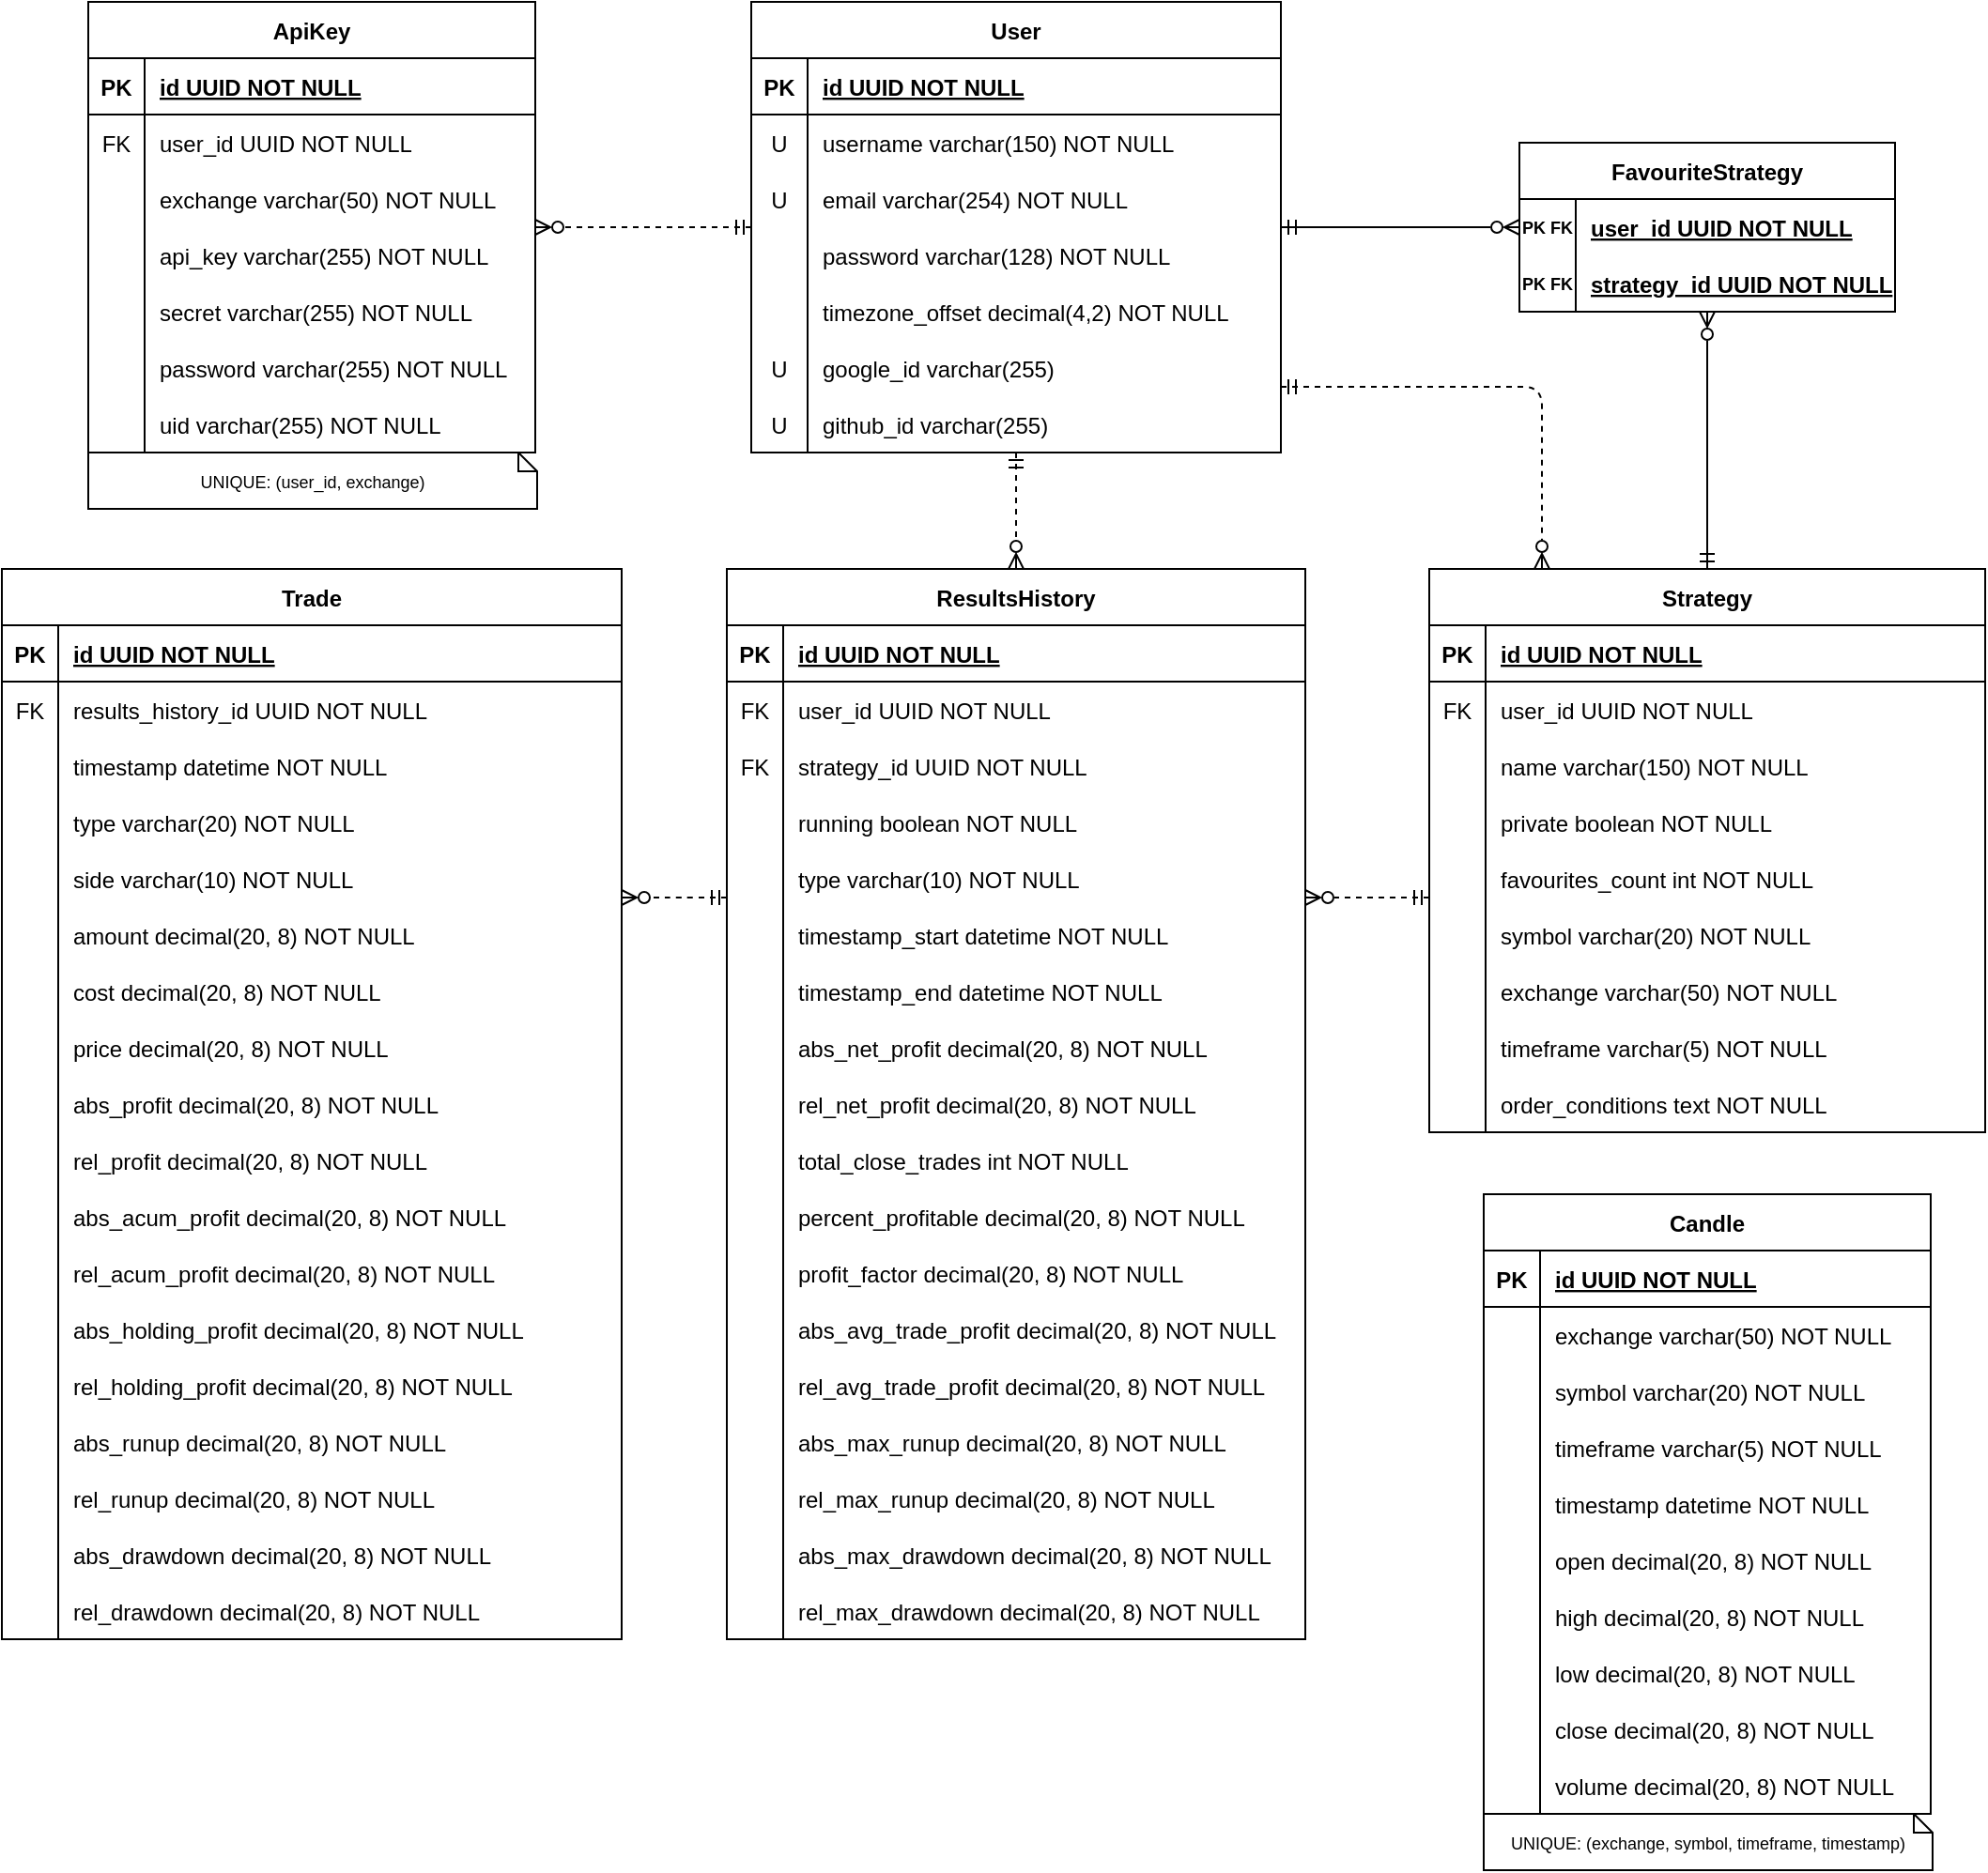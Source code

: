 <mxfile>
    <diagram id="R2lEEEUBdFMjLlhIrx00" name="Page-1">
        <mxGraphModel dx="1849" dy="738" grid="1" gridSize="10" guides="1" tooltips="1" connect="1" arrows="1" fold="1" page="1" pageScale="1" pageWidth="1100" pageHeight="1100" math="0" shadow="0" extFonts="Permanent Marker^https://fonts.googleapis.com/css?family=Permanent+Marker">
            <root>
                <mxCell id="0"/>
                <mxCell id="1" parent="0"/>
                <mxCell id="hLT5bDJ6tKtmUfyDI_BV-1" value="" style="endArrow=ERzeroToMany;startArrow=ERmandOne;endFill=0;startFill=0;edgeStyle=orthogonalEdgeStyle;dashed=1;" parent="1" source="hLT5bDJ6tKtmUfyDI_BV-24" target="hLT5bDJ6tKtmUfyDI_BV-2" edge="1">
                    <mxGeometry width="100" height="100" relative="1" as="geometry">
                        <mxPoint x="540" y="697" as="sourcePoint"/>
                        <mxPoint x="640" y="597" as="targetPoint"/>
                        <Array as="points">
                            <mxPoint x="842" y="265"/>
                        </Array>
                    </mxGeometry>
                </mxCell>
                <mxCell id="hLT5bDJ6tKtmUfyDI_BV-2" value="Strategy" style="shape=table;startSize=30;container=1;collapsible=1;childLayout=tableLayout;fixedRows=1;rowLines=0;fontStyle=1;align=center;resizeLast=1;" parent="1" vertex="1">
                    <mxGeometry x="782" y="362" width="296" height="300" as="geometry"/>
                </mxCell>
                <mxCell id="hLT5bDJ6tKtmUfyDI_BV-3" value="" style="shape=partialRectangle;collapsible=0;dropTarget=0;pointerEvents=0;fillColor=none;points=[[0,0.5],[1,0.5]];portConstraint=eastwest;top=0;left=0;right=0;bottom=1;" parent="hLT5bDJ6tKtmUfyDI_BV-2" vertex="1">
                    <mxGeometry y="30" width="296" height="30" as="geometry"/>
                </mxCell>
                <mxCell id="hLT5bDJ6tKtmUfyDI_BV-4" value="PK" style="shape=partialRectangle;overflow=hidden;connectable=0;fillColor=none;top=0;left=0;bottom=0;right=0;fontStyle=1;" parent="hLT5bDJ6tKtmUfyDI_BV-3" vertex="1">
                    <mxGeometry width="30" height="30" as="geometry">
                        <mxRectangle width="30" height="30" as="alternateBounds"/>
                    </mxGeometry>
                </mxCell>
                <mxCell id="hLT5bDJ6tKtmUfyDI_BV-5" value="id UUID NOT NULL " style="shape=partialRectangle;overflow=hidden;connectable=0;fillColor=none;top=0;left=0;bottom=0;right=0;align=left;spacingLeft=6;fontStyle=5;" parent="hLT5bDJ6tKtmUfyDI_BV-3" vertex="1">
                    <mxGeometry x="30" width="266" height="30" as="geometry">
                        <mxRectangle width="266" height="30" as="alternateBounds"/>
                    </mxGeometry>
                </mxCell>
                <mxCell id="hLT5bDJ6tKtmUfyDI_BV-6" value="" style="shape=partialRectangle;collapsible=0;dropTarget=0;pointerEvents=0;fillColor=none;points=[[0,0.5],[1,0.5]];portConstraint=eastwest;top=0;left=0;right=0;bottom=0;" parent="hLT5bDJ6tKtmUfyDI_BV-2" vertex="1">
                    <mxGeometry y="60" width="296" height="30" as="geometry"/>
                </mxCell>
                <mxCell id="hLT5bDJ6tKtmUfyDI_BV-7" value="FK" style="shape=partialRectangle;overflow=hidden;connectable=0;fillColor=none;top=0;left=0;bottom=0;right=0;" parent="hLT5bDJ6tKtmUfyDI_BV-6" vertex="1">
                    <mxGeometry width="30" height="30" as="geometry">
                        <mxRectangle width="30" height="30" as="alternateBounds"/>
                    </mxGeometry>
                </mxCell>
                <mxCell id="hLT5bDJ6tKtmUfyDI_BV-8" value="user_id UUID NOT NULL" style="shape=partialRectangle;overflow=hidden;connectable=0;fillColor=none;top=0;left=0;bottom=0;right=0;align=left;spacingLeft=6;" parent="hLT5bDJ6tKtmUfyDI_BV-6" vertex="1">
                    <mxGeometry x="30" width="266" height="30" as="geometry">
                        <mxRectangle width="266" height="30" as="alternateBounds"/>
                    </mxGeometry>
                </mxCell>
                <mxCell id="hLT5bDJ6tKtmUfyDI_BV-9" value="" style="shape=partialRectangle;collapsible=0;dropTarget=0;pointerEvents=0;fillColor=none;points=[[0,0.5],[1,0.5]];portConstraint=eastwest;top=0;left=0;right=0;bottom=0;" parent="hLT5bDJ6tKtmUfyDI_BV-2" vertex="1">
                    <mxGeometry y="90" width="296" height="30" as="geometry"/>
                </mxCell>
                <mxCell id="hLT5bDJ6tKtmUfyDI_BV-10" value="" style="shape=partialRectangle;overflow=hidden;connectable=0;fillColor=none;top=0;left=0;bottom=0;right=0;" parent="hLT5bDJ6tKtmUfyDI_BV-9" vertex="1">
                    <mxGeometry width="30" height="30" as="geometry">
                        <mxRectangle width="30" height="30" as="alternateBounds"/>
                    </mxGeometry>
                </mxCell>
                <mxCell id="hLT5bDJ6tKtmUfyDI_BV-11" value="name varchar(150) NOT NULL" style="shape=partialRectangle;overflow=hidden;connectable=0;fillColor=none;top=0;left=0;bottom=0;right=0;align=left;spacingLeft=6;" parent="hLT5bDJ6tKtmUfyDI_BV-9" vertex="1">
                    <mxGeometry x="30" width="266" height="30" as="geometry">
                        <mxRectangle width="266" height="30" as="alternateBounds"/>
                    </mxGeometry>
                </mxCell>
                <mxCell id="hLT5bDJ6tKtmUfyDI_BV-12" value="" style="shape=partialRectangle;collapsible=0;dropTarget=0;pointerEvents=0;fillColor=none;points=[[0,0.5],[1,0.5]];portConstraint=eastwest;top=0;left=0;right=0;bottom=0;" parent="hLT5bDJ6tKtmUfyDI_BV-2" vertex="1">
                    <mxGeometry y="120" width="296" height="30" as="geometry"/>
                </mxCell>
                <mxCell id="hLT5bDJ6tKtmUfyDI_BV-13" value="" style="shape=partialRectangle;overflow=hidden;connectable=0;fillColor=none;top=0;left=0;bottom=0;right=0;" parent="hLT5bDJ6tKtmUfyDI_BV-12" vertex="1">
                    <mxGeometry width="30" height="30" as="geometry">
                        <mxRectangle width="30" height="30" as="alternateBounds"/>
                    </mxGeometry>
                </mxCell>
                <mxCell id="hLT5bDJ6tKtmUfyDI_BV-14" value="private boolean NOT NULL" style="shape=partialRectangle;overflow=hidden;connectable=0;fillColor=none;top=0;left=0;bottom=0;right=0;align=left;spacingLeft=6;" parent="hLT5bDJ6tKtmUfyDI_BV-12" vertex="1">
                    <mxGeometry x="30" width="266" height="30" as="geometry">
                        <mxRectangle width="266" height="30" as="alternateBounds"/>
                    </mxGeometry>
                </mxCell>
                <mxCell id="P4Euq18O3MPdMDLASMBN-4" value="" style="shape=partialRectangle;collapsible=0;dropTarget=0;pointerEvents=0;fillColor=none;points=[[0,0.5],[1,0.5]];portConstraint=eastwest;top=0;left=0;right=0;bottom=0;" parent="hLT5bDJ6tKtmUfyDI_BV-2" vertex="1">
                    <mxGeometry y="150" width="296" height="30" as="geometry"/>
                </mxCell>
                <mxCell id="P4Euq18O3MPdMDLASMBN-5" value="" style="shape=partialRectangle;overflow=hidden;connectable=0;fillColor=none;top=0;left=0;bottom=0;right=0;" parent="P4Euq18O3MPdMDLASMBN-4" vertex="1">
                    <mxGeometry width="30" height="30" as="geometry">
                        <mxRectangle width="30" height="30" as="alternateBounds"/>
                    </mxGeometry>
                </mxCell>
                <mxCell id="P4Euq18O3MPdMDLASMBN-6" value="favourites_count int NOT NULL" style="shape=partialRectangle;overflow=hidden;connectable=0;fillColor=none;top=0;left=0;bottom=0;right=0;align=left;spacingLeft=6;" parent="P4Euq18O3MPdMDLASMBN-4" vertex="1">
                    <mxGeometry x="30" width="266" height="30" as="geometry">
                        <mxRectangle width="266" height="30" as="alternateBounds"/>
                    </mxGeometry>
                </mxCell>
                <mxCell id="hLT5bDJ6tKtmUfyDI_BV-15" style="shape=partialRectangle;collapsible=0;dropTarget=0;pointerEvents=0;fillColor=none;points=[[0,0.5],[1,0.5]];portConstraint=eastwest;top=0;left=0;right=0;bottom=0;" parent="hLT5bDJ6tKtmUfyDI_BV-2" vertex="1">
                    <mxGeometry y="180" width="296" height="30" as="geometry"/>
                </mxCell>
                <mxCell id="hLT5bDJ6tKtmUfyDI_BV-16" style="shape=partialRectangle;overflow=hidden;connectable=0;fillColor=none;top=0;left=0;bottom=0;right=0;" parent="hLT5bDJ6tKtmUfyDI_BV-15" vertex="1">
                    <mxGeometry width="30" height="30" as="geometry">
                        <mxRectangle width="30" height="30" as="alternateBounds"/>
                    </mxGeometry>
                </mxCell>
                <mxCell id="hLT5bDJ6tKtmUfyDI_BV-17" value="symbol varchar(20) NOT NULL" style="shape=partialRectangle;overflow=hidden;connectable=0;fillColor=none;top=0;left=0;bottom=0;right=0;align=left;spacingLeft=6;" parent="hLT5bDJ6tKtmUfyDI_BV-15" vertex="1">
                    <mxGeometry x="30" width="266" height="30" as="geometry">
                        <mxRectangle width="266" height="30" as="alternateBounds"/>
                    </mxGeometry>
                </mxCell>
                <mxCell id="rV9edeHlQ-eKKoRKG6FG-31" style="shape=partialRectangle;collapsible=0;dropTarget=0;pointerEvents=0;fillColor=none;points=[[0,0.5],[1,0.5]];portConstraint=eastwest;top=0;left=0;right=0;bottom=0;" parent="hLT5bDJ6tKtmUfyDI_BV-2" vertex="1">
                    <mxGeometry y="210" width="296" height="30" as="geometry"/>
                </mxCell>
                <mxCell id="rV9edeHlQ-eKKoRKG6FG-32" style="shape=partialRectangle;overflow=hidden;connectable=0;fillColor=none;top=0;left=0;bottom=0;right=0;" parent="rV9edeHlQ-eKKoRKG6FG-31" vertex="1">
                    <mxGeometry width="30" height="30" as="geometry">
                        <mxRectangle width="30" height="30" as="alternateBounds"/>
                    </mxGeometry>
                </mxCell>
                <mxCell id="rV9edeHlQ-eKKoRKG6FG-33" value="exchange varchar(50) NOT NULL" style="shape=partialRectangle;overflow=hidden;connectable=0;fillColor=none;top=0;left=0;bottom=0;right=0;align=left;spacingLeft=6;" parent="rV9edeHlQ-eKKoRKG6FG-31" vertex="1">
                    <mxGeometry x="30" width="266" height="30" as="geometry">
                        <mxRectangle width="266" height="30" as="alternateBounds"/>
                    </mxGeometry>
                </mxCell>
                <mxCell id="rV9edeHlQ-eKKoRKG6FG-34" style="shape=partialRectangle;collapsible=0;dropTarget=0;pointerEvents=0;fillColor=none;points=[[0,0.5],[1,0.5]];portConstraint=eastwest;top=0;left=0;right=0;bottom=0;" parent="hLT5bDJ6tKtmUfyDI_BV-2" vertex="1">
                    <mxGeometry y="240" width="296" height="30" as="geometry"/>
                </mxCell>
                <mxCell id="rV9edeHlQ-eKKoRKG6FG-35" style="shape=partialRectangle;overflow=hidden;connectable=0;fillColor=none;top=0;left=0;bottom=0;right=0;" parent="rV9edeHlQ-eKKoRKG6FG-34" vertex="1">
                    <mxGeometry width="30" height="30" as="geometry">
                        <mxRectangle width="30" height="30" as="alternateBounds"/>
                    </mxGeometry>
                </mxCell>
                <mxCell id="rV9edeHlQ-eKKoRKG6FG-36" value="timeframe varchar(5) NOT NULL" style="shape=partialRectangle;overflow=hidden;connectable=0;fillColor=none;top=0;left=0;bottom=0;right=0;align=left;spacingLeft=6;" parent="rV9edeHlQ-eKKoRKG6FG-34" vertex="1">
                    <mxGeometry x="30" width="266" height="30" as="geometry">
                        <mxRectangle width="266" height="30" as="alternateBounds"/>
                    </mxGeometry>
                </mxCell>
                <mxCell id="hLT5bDJ6tKtmUfyDI_BV-18" value="" style="shape=partialRectangle;collapsible=0;dropTarget=0;pointerEvents=0;fillColor=none;points=[[0,0.5],[1,0.5]];portConstraint=eastwest;top=0;left=0;right=0;bottom=0;" parent="hLT5bDJ6tKtmUfyDI_BV-2" vertex="1">
                    <mxGeometry y="270" width="296" height="30" as="geometry"/>
                </mxCell>
                <mxCell id="hLT5bDJ6tKtmUfyDI_BV-19" value="" style="shape=partialRectangle;overflow=hidden;connectable=0;fillColor=none;top=0;left=0;bottom=0;right=0;" parent="hLT5bDJ6tKtmUfyDI_BV-18" vertex="1">
                    <mxGeometry width="30" height="30" as="geometry">
                        <mxRectangle width="30" height="30" as="alternateBounds"/>
                    </mxGeometry>
                </mxCell>
                <mxCell id="hLT5bDJ6tKtmUfyDI_BV-20" value="order_conditions text NOT NULL" style="shape=partialRectangle;overflow=hidden;connectable=0;fillColor=none;top=0;left=0;bottom=0;right=0;align=left;spacingLeft=6;" parent="hLT5bDJ6tKtmUfyDI_BV-18" vertex="1">
                    <mxGeometry x="30" width="266" height="30" as="geometry">
                        <mxRectangle width="266" height="30" as="alternateBounds"/>
                    </mxGeometry>
                </mxCell>
                <mxCell id="hLT5bDJ6tKtmUfyDI_BV-24" value="User" style="shape=table;startSize=30;container=1;collapsible=1;childLayout=tableLayout;fixedRows=1;rowLines=0;fontStyle=1;align=center;resizeLast=1;" parent="1" vertex="1">
                    <mxGeometry x="421" y="60" width="282" height="240" as="geometry"/>
                </mxCell>
                <mxCell id="hLT5bDJ6tKtmUfyDI_BV-25" value="" style="shape=partialRectangle;collapsible=0;dropTarget=0;pointerEvents=0;fillColor=none;points=[[0,0.5],[1,0.5]];portConstraint=eastwest;top=0;left=0;right=0;bottom=1;" parent="hLT5bDJ6tKtmUfyDI_BV-24" vertex="1">
                    <mxGeometry y="30" width="282" height="30" as="geometry"/>
                </mxCell>
                <mxCell id="hLT5bDJ6tKtmUfyDI_BV-26" value="PK" style="shape=partialRectangle;overflow=hidden;connectable=0;fillColor=none;top=0;left=0;bottom=0;right=0;fontStyle=1;" parent="hLT5bDJ6tKtmUfyDI_BV-25" vertex="1">
                    <mxGeometry width="30" height="30" as="geometry">
                        <mxRectangle width="30" height="30" as="alternateBounds"/>
                    </mxGeometry>
                </mxCell>
                <mxCell id="hLT5bDJ6tKtmUfyDI_BV-27" value="id UUID NOT NULL " style="shape=partialRectangle;overflow=hidden;connectable=0;fillColor=none;top=0;left=0;bottom=0;right=0;align=left;spacingLeft=6;fontStyle=5;" parent="hLT5bDJ6tKtmUfyDI_BV-25" vertex="1">
                    <mxGeometry x="30" width="252" height="30" as="geometry">
                        <mxRectangle width="252" height="30" as="alternateBounds"/>
                    </mxGeometry>
                </mxCell>
                <mxCell id="hLT5bDJ6tKtmUfyDI_BV-28" value="" style="shape=partialRectangle;collapsible=0;dropTarget=0;pointerEvents=0;fillColor=none;points=[[0,0.5],[1,0.5]];portConstraint=eastwest;top=0;left=0;right=0;bottom=0;" parent="hLT5bDJ6tKtmUfyDI_BV-24" vertex="1">
                    <mxGeometry y="60" width="282" height="30" as="geometry"/>
                </mxCell>
                <mxCell id="hLT5bDJ6tKtmUfyDI_BV-29" value="U" style="shape=partialRectangle;overflow=hidden;connectable=0;fillColor=none;top=0;left=0;bottom=0;right=0;" parent="hLT5bDJ6tKtmUfyDI_BV-28" vertex="1">
                    <mxGeometry width="30" height="30" as="geometry">
                        <mxRectangle width="30" height="30" as="alternateBounds"/>
                    </mxGeometry>
                </mxCell>
                <mxCell id="hLT5bDJ6tKtmUfyDI_BV-30" value="username varchar(150) NOT NULL" style="shape=partialRectangle;overflow=hidden;connectable=0;fillColor=none;top=0;left=0;bottom=0;right=0;align=left;spacingLeft=6;" parent="hLT5bDJ6tKtmUfyDI_BV-28" vertex="1">
                    <mxGeometry x="30" width="252" height="30" as="geometry">
                        <mxRectangle width="252" height="30" as="alternateBounds"/>
                    </mxGeometry>
                </mxCell>
                <mxCell id="hLT5bDJ6tKtmUfyDI_BV-31" value="" style="shape=partialRectangle;collapsible=0;dropTarget=0;pointerEvents=0;fillColor=none;points=[[0,0.5],[1,0.5]];portConstraint=eastwest;top=0;left=0;right=0;bottom=0;" parent="hLT5bDJ6tKtmUfyDI_BV-24" vertex="1">
                    <mxGeometry y="90" width="282" height="30" as="geometry"/>
                </mxCell>
                <mxCell id="hLT5bDJ6tKtmUfyDI_BV-32" value="U" style="shape=partialRectangle;overflow=hidden;connectable=0;fillColor=none;top=0;left=0;bottom=0;right=0;" parent="hLT5bDJ6tKtmUfyDI_BV-31" vertex="1">
                    <mxGeometry width="30" height="30" as="geometry">
                        <mxRectangle width="30" height="30" as="alternateBounds"/>
                    </mxGeometry>
                </mxCell>
                <mxCell id="hLT5bDJ6tKtmUfyDI_BV-33" value="email varchar(254) NOT NULL" style="shape=partialRectangle;overflow=hidden;connectable=0;fillColor=none;top=0;left=0;bottom=0;right=0;align=left;spacingLeft=6;" parent="hLT5bDJ6tKtmUfyDI_BV-31" vertex="1">
                    <mxGeometry x="30" width="252" height="30" as="geometry">
                        <mxRectangle width="252" height="30" as="alternateBounds"/>
                    </mxGeometry>
                </mxCell>
                <mxCell id="hLT5bDJ6tKtmUfyDI_BV-40" value="" style="shape=partialRectangle;collapsible=0;dropTarget=0;pointerEvents=0;fillColor=none;points=[[0,0.5],[1,0.5]];portConstraint=eastwest;top=0;left=0;right=0;bottom=0;" parent="hLT5bDJ6tKtmUfyDI_BV-24" vertex="1">
                    <mxGeometry y="120" width="282" height="30" as="geometry"/>
                </mxCell>
                <mxCell id="hLT5bDJ6tKtmUfyDI_BV-41" value="" style="shape=partialRectangle;overflow=hidden;connectable=0;fillColor=none;top=0;left=0;bottom=0;right=0;" parent="hLT5bDJ6tKtmUfyDI_BV-40" vertex="1">
                    <mxGeometry width="30" height="30" as="geometry">
                        <mxRectangle width="30" height="30" as="alternateBounds"/>
                    </mxGeometry>
                </mxCell>
                <mxCell id="hLT5bDJ6tKtmUfyDI_BV-42" value="password varchar(128) NOT NULL" style="shape=partialRectangle;overflow=hidden;connectable=0;fillColor=none;top=0;left=0;bottom=0;right=0;align=left;spacingLeft=6;" parent="hLT5bDJ6tKtmUfyDI_BV-40" vertex="1">
                    <mxGeometry x="30" width="252" height="30" as="geometry">
                        <mxRectangle width="252" height="30" as="alternateBounds"/>
                    </mxGeometry>
                </mxCell>
                <mxCell id="rV9edeHlQ-eKKoRKG6FG-37" value="" style="shape=partialRectangle;collapsible=0;dropTarget=0;pointerEvents=0;fillColor=none;points=[[0,0.5],[1,0.5]];portConstraint=eastwest;top=0;left=0;right=0;bottom=0;" parent="hLT5bDJ6tKtmUfyDI_BV-24" vertex="1">
                    <mxGeometry y="150" width="282" height="30" as="geometry"/>
                </mxCell>
                <mxCell id="rV9edeHlQ-eKKoRKG6FG-38" value="" style="shape=partialRectangle;overflow=hidden;connectable=0;fillColor=none;top=0;left=0;bottom=0;right=0;" parent="rV9edeHlQ-eKKoRKG6FG-37" vertex="1">
                    <mxGeometry width="30" height="30" as="geometry">
                        <mxRectangle width="30" height="30" as="alternateBounds"/>
                    </mxGeometry>
                </mxCell>
                <mxCell id="rV9edeHlQ-eKKoRKG6FG-39" value="timezone_offset decimal(4,2) NOT NULL" style="shape=partialRectangle;overflow=hidden;connectable=0;fillColor=none;top=0;left=0;bottom=0;right=0;align=left;spacingLeft=6;" parent="rV9edeHlQ-eKKoRKG6FG-37" vertex="1">
                    <mxGeometry x="30" width="252" height="30" as="geometry">
                        <mxRectangle width="252" height="30" as="alternateBounds"/>
                    </mxGeometry>
                </mxCell>
                <mxCell id="2" style="shape=partialRectangle;collapsible=0;dropTarget=0;pointerEvents=0;fillColor=none;points=[[0,0.5],[1,0.5]];portConstraint=eastwest;top=0;left=0;right=0;bottom=0;" parent="hLT5bDJ6tKtmUfyDI_BV-24" vertex="1">
                    <mxGeometry y="180" width="282" height="30" as="geometry"/>
                </mxCell>
                <mxCell id="3" value="U" style="shape=partialRectangle;overflow=hidden;connectable=0;fillColor=none;top=0;left=0;bottom=0;right=0;" parent="2" vertex="1">
                    <mxGeometry width="30" height="30" as="geometry">
                        <mxRectangle width="30" height="30" as="alternateBounds"/>
                    </mxGeometry>
                </mxCell>
                <mxCell id="4" value="google_id varchar(255)" style="shape=partialRectangle;overflow=hidden;connectable=0;fillColor=none;top=0;left=0;bottom=0;right=0;align=left;spacingLeft=6;" parent="2" vertex="1">
                    <mxGeometry x="30" width="252" height="30" as="geometry">
                        <mxRectangle width="252" height="30" as="alternateBounds"/>
                    </mxGeometry>
                </mxCell>
                <mxCell id="5" style="shape=partialRectangle;collapsible=0;dropTarget=0;pointerEvents=0;fillColor=none;points=[[0,0.5],[1,0.5]];portConstraint=eastwest;top=0;left=0;right=0;bottom=0;" parent="hLT5bDJ6tKtmUfyDI_BV-24" vertex="1">
                    <mxGeometry y="210" width="282" height="30" as="geometry"/>
                </mxCell>
                <mxCell id="6" value="U" style="shape=partialRectangle;overflow=hidden;connectable=0;fillColor=none;top=0;left=0;bottom=0;right=0;" parent="5" vertex="1">
                    <mxGeometry width="30" height="30" as="geometry">
                        <mxRectangle width="30" height="30" as="alternateBounds"/>
                    </mxGeometry>
                </mxCell>
                <mxCell id="7" value="github_id varchar(255)" style="shape=partialRectangle;overflow=hidden;connectable=0;fillColor=none;top=0;left=0;bottom=0;right=0;align=left;spacingLeft=6;" parent="5" vertex="1">
                    <mxGeometry x="30" width="252" height="30" as="geometry">
                        <mxRectangle width="252" height="30" as="alternateBounds"/>
                    </mxGeometry>
                </mxCell>
                <mxCell id="hLT5bDJ6tKtmUfyDI_BV-43" value="ApiKey" style="shape=table;startSize=30;container=1;collapsible=1;childLayout=tableLayout;fixedRows=1;rowLines=0;fontStyle=1;align=center;resizeLast=1;" parent="1" vertex="1">
                    <mxGeometry x="68" y="60" width="238" height="240" as="geometry"/>
                </mxCell>
                <mxCell id="hLT5bDJ6tKtmUfyDI_BV-44" value="" style="shape=partialRectangle;collapsible=0;dropTarget=0;pointerEvents=0;fillColor=none;points=[[0,0.5],[1,0.5]];portConstraint=eastwest;top=0;left=0;right=0;bottom=1;" parent="hLT5bDJ6tKtmUfyDI_BV-43" vertex="1">
                    <mxGeometry y="30" width="238" height="30" as="geometry"/>
                </mxCell>
                <mxCell id="hLT5bDJ6tKtmUfyDI_BV-45" value="PK" style="shape=partialRectangle;overflow=hidden;connectable=0;fillColor=none;top=0;left=0;bottom=0;right=0;fontStyle=1;" parent="hLT5bDJ6tKtmUfyDI_BV-44" vertex="1">
                    <mxGeometry width="30" height="30" as="geometry">
                        <mxRectangle width="30" height="30" as="alternateBounds"/>
                    </mxGeometry>
                </mxCell>
                <mxCell id="hLT5bDJ6tKtmUfyDI_BV-46" value="id UUID NOT NULL " style="shape=partialRectangle;overflow=hidden;connectable=0;fillColor=none;top=0;left=0;bottom=0;right=0;align=left;spacingLeft=6;fontStyle=5;" parent="hLT5bDJ6tKtmUfyDI_BV-44" vertex="1">
                    <mxGeometry x="30" width="208" height="30" as="geometry">
                        <mxRectangle width="208" height="30" as="alternateBounds"/>
                    </mxGeometry>
                </mxCell>
                <mxCell id="hLT5bDJ6tKtmUfyDI_BV-47" value="" style="shape=partialRectangle;collapsible=0;dropTarget=0;pointerEvents=0;fillColor=none;points=[[0,0.5],[1,0.5]];portConstraint=eastwest;top=0;left=0;right=0;bottom=0;" parent="hLT5bDJ6tKtmUfyDI_BV-43" vertex="1">
                    <mxGeometry y="60" width="238" height="30" as="geometry"/>
                </mxCell>
                <mxCell id="hLT5bDJ6tKtmUfyDI_BV-48" value="FK" style="shape=partialRectangle;overflow=hidden;connectable=0;fillColor=none;top=0;left=0;bottom=0;right=0;" parent="hLT5bDJ6tKtmUfyDI_BV-47" vertex="1">
                    <mxGeometry width="30" height="30" as="geometry">
                        <mxRectangle width="30" height="30" as="alternateBounds"/>
                    </mxGeometry>
                </mxCell>
                <mxCell id="hLT5bDJ6tKtmUfyDI_BV-49" value="user_id UUID NOT NULL" style="shape=partialRectangle;overflow=hidden;connectable=0;fillColor=none;top=0;left=0;bottom=0;right=0;align=left;spacingLeft=6;" parent="hLT5bDJ6tKtmUfyDI_BV-47" vertex="1">
                    <mxGeometry x="30" width="208" height="30" as="geometry">
                        <mxRectangle width="208" height="30" as="alternateBounds"/>
                    </mxGeometry>
                </mxCell>
                <mxCell id="hLT5bDJ6tKtmUfyDI_BV-50" value="" style="shape=partialRectangle;collapsible=0;dropTarget=0;pointerEvents=0;fillColor=none;points=[[0,0.5],[1,0.5]];portConstraint=eastwest;top=0;left=0;right=0;bottom=0;" parent="hLT5bDJ6tKtmUfyDI_BV-43" vertex="1">
                    <mxGeometry y="90" width="238" height="30" as="geometry"/>
                </mxCell>
                <mxCell id="hLT5bDJ6tKtmUfyDI_BV-51" value="" style="shape=partialRectangle;overflow=hidden;connectable=0;fillColor=none;top=0;left=0;bottom=0;right=0;" parent="hLT5bDJ6tKtmUfyDI_BV-50" vertex="1">
                    <mxGeometry width="30" height="30" as="geometry">
                        <mxRectangle width="30" height="30" as="alternateBounds"/>
                    </mxGeometry>
                </mxCell>
                <mxCell id="hLT5bDJ6tKtmUfyDI_BV-52" value="exchange varchar(50) NOT NULL" style="shape=partialRectangle;overflow=hidden;connectable=0;fillColor=none;top=0;left=0;bottom=0;right=0;align=left;spacingLeft=6;" parent="hLT5bDJ6tKtmUfyDI_BV-50" vertex="1">
                    <mxGeometry x="30" width="208" height="30" as="geometry">
                        <mxRectangle width="208" height="30" as="alternateBounds"/>
                    </mxGeometry>
                </mxCell>
                <mxCell id="hLT5bDJ6tKtmUfyDI_BV-53" value="" style="shape=partialRectangle;collapsible=0;dropTarget=0;pointerEvents=0;fillColor=none;points=[[0,0.5],[1,0.5]];portConstraint=eastwest;top=0;left=0;right=0;bottom=0;" parent="hLT5bDJ6tKtmUfyDI_BV-43" vertex="1">
                    <mxGeometry y="120" width="238" height="30" as="geometry"/>
                </mxCell>
                <mxCell id="hLT5bDJ6tKtmUfyDI_BV-54" value="" style="shape=partialRectangle;overflow=hidden;connectable=0;fillColor=none;top=0;left=0;bottom=0;right=0;" parent="hLT5bDJ6tKtmUfyDI_BV-53" vertex="1">
                    <mxGeometry width="30" height="30" as="geometry">
                        <mxRectangle width="30" height="30" as="alternateBounds"/>
                    </mxGeometry>
                </mxCell>
                <mxCell id="hLT5bDJ6tKtmUfyDI_BV-55" value="api_key varchar(255) NOT NULL" style="shape=partialRectangle;overflow=hidden;connectable=0;fillColor=none;top=0;left=0;bottom=0;right=0;align=left;spacingLeft=6;" parent="hLT5bDJ6tKtmUfyDI_BV-53" vertex="1">
                    <mxGeometry x="30" width="208" height="30" as="geometry">
                        <mxRectangle width="208" height="30" as="alternateBounds"/>
                    </mxGeometry>
                </mxCell>
                <mxCell id="hLT5bDJ6tKtmUfyDI_BV-56" value="" style="shape=partialRectangle;collapsible=0;dropTarget=0;pointerEvents=0;fillColor=none;points=[[0,0.5],[1,0.5]];portConstraint=eastwest;top=0;left=0;right=0;bottom=0;" parent="hLT5bDJ6tKtmUfyDI_BV-43" vertex="1">
                    <mxGeometry y="150" width="238" height="30" as="geometry"/>
                </mxCell>
                <mxCell id="hLT5bDJ6tKtmUfyDI_BV-57" value="" style="shape=partialRectangle;overflow=hidden;connectable=0;fillColor=none;top=0;left=0;bottom=0;right=0;" parent="hLT5bDJ6tKtmUfyDI_BV-56" vertex="1">
                    <mxGeometry width="30" height="30" as="geometry">
                        <mxRectangle width="30" height="30" as="alternateBounds"/>
                    </mxGeometry>
                </mxCell>
                <mxCell id="hLT5bDJ6tKtmUfyDI_BV-58" value="secret varchar(255) NOT NULL" style="shape=partialRectangle;overflow=hidden;connectable=0;fillColor=none;top=0;left=0;bottom=0;right=0;align=left;spacingLeft=6;" parent="hLT5bDJ6tKtmUfyDI_BV-56" vertex="1">
                    <mxGeometry x="30" width="208" height="30" as="geometry">
                        <mxRectangle width="208" height="30" as="alternateBounds"/>
                    </mxGeometry>
                </mxCell>
                <mxCell id="hLT5bDJ6tKtmUfyDI_BV-59" value="" style="shape=partialRectangle;collapsible=0;dropTarget=0;pointerEvents=0;fillColor=none;points=[[0,0.5],[1,0.5]];portConstraint=eastwest;top=0;left=0;right=0;bottom=0;" parent="hLT5bDJ6tKtmUfyDI_BV-43" vertex="1">
                    <mxGeometry y="180" width="238" height="30" as="geometry"/>
                </mxCell>
                <mxCell id="hLT5bDJ6tKtmUfyDI_BV-60" value="" style="shape=partialRectangle;overflow=hidden;connectable=0;fillColor=none;top=0;left=0;bottom=0;right=0;" parent="hLT5bDJ6tKtmUfyDI_BV-59" vertex="1">
                    <mxGeometry width="30" height="30" as="geometry">
                        <mxRectangle width="30" height="30" as="alternateBounds"/>
                    </mxGeometry>
                </mxCell>
                <mxCell id="hLT5bDJ6tKtmUfyDI_BV-61" value="password varchar(255) NOT NULL" style="shape=partialRectangle;overflow=hidden;connectable=0;fillColor=none;top=0;left=0;bottom=0;right=0;align=left;spacingLeft=6;" parent="hLT5bDJ6tKtmUfyDI_BV-59" vertex="1">
                    <mxGeometry x="30" width="208" height="30" as="geometry">
                        <mxRectangle width="208" height="30" as="alternateBounds"/>
                    </mxGeometry>
                </mxCell>
                <mxCell id="hLT5bDJ6tKtmUfyDI_BV-62" value="" style="shape=partialRectangle;collapsible=0;dropTarget=0;pointerEvents=0;fillColor=none;points=[[0,0.5],[1,0.5]];portConstraint=eastwest;top=0;left=0;right=0;bottom=0;" parent="hLT5bDJ6tKtmUfyDI_BV-43" vertex="1">
                    <mxGeometry y="210" width="238" height="30" as="geometry"/>
                </mxCell>
                <mxCell id="hLT5bDJ6tKtmUfyDI_BV-63" value="" style="shape=partialRectangle;overflow=hidden;connectable=0;fillColor=none;top=0;left=0;bottom=0;right=0;" parent="hLT5bDJ6tKtmUfyDI_BV-62" vertex="1">
                    <mxGeometry width="30" height="30" as="geometry">
                        <mxRectangle width="30" height="30" as="alternateBounds"/>
                    </mxGeometry>
                </mxCell>
                <mxCell id="hLT5bDJ6tKtmUfyDI_BV-64" value="uid varchar(255) NOT NULL" style="shape=partialRectangle;overflow=hidden;connectable=0;fillColor=none;top=0;left=0;bottom=0;right=0;align=left;spacingLeft=6;" parent="hLT5bDJ6tKtmUfyDI_BV-62" vertex="1">
                    <mxGeometry x="30" width="208" height="30" as="geometry">
                        <mxRectangle width="208" height="30" as="alternateBounds"/>
                    </mxGeometry>
                </mxCell>
                <mxCell id="hLT5bDJ6tKtmUfyDI_BV-65" value="" style="endArrow=ERzeroToMany;startArrow=ERmandOne;endFill=0;startFill=0;dashed=1;" parent="1" source="hLT5bDJ6tKtmUfyDI_BV-24" target="hLT5bDJ6tKtmUfyDI_BV-43" edge="1">
                    <mxGeometry width="100" height="100" relative="1" as="geometry">
                        <mxPoint x="360" y="307" as="sourcePoint"/>
                        <mxPoint x="420" y="307" as="targetPoint"/>
                    </mxGeometry>
                </mxCell>
                <mxCell id="hLT5bDJ6tKtmUfyDI_BV-66" value="Candle" style="shape=table;startSize=30;container=1;collapsible=1;childLayout=tableLayout;fixedRows=1;rowLines=0;fontStyle=1;align=center;resizeLast=1;" parent="1" vertex="1">
                    <mxGeometry x="811" y="695" width="238" height="330" as="geometry"/>
                </mxCell>
                <mxCell id="hLT5bDJ6tKtmUfyDI_BV-67" value="" style="shape=partialRectangle;collapsible=0;dropTarget=0;pointerEvents=0;fillColor=none;points=[[0,0.5],[1,0.5]];portConstraint=eastwest;top=0;left=0;right=0;bottom=1;" parent="hLT5bDJ6tKtmUfyDI_BV-66" vertex="1">
                    <mxGeometry y="30" width="238" height="30" as="geometry"/>
                </mxCell>
                <mxCell id="hLT5bDJ6tKtmUfyDI_BV-68" value="PK" style="shape=partialRectangle;overflow=hidden;connectable=0;fillColor=none;top=0;left=0;bottom=0;right=0;fontStyle=1;" parent="hLT5bDJ6tKtmUfyDI_BV-67" vertex="1">
                    <mxGeometry width="30" height="30" as="geometry">
                        <mxRectangle width="30" height="30" as="alternateBounds"/>
                    </mxGeometry>
                </mxCell>
                <mxCell id="hLT5bDJ6tKtmUfyDI_BV-69" value="id UUID NOT NULL " style="shape=partialRectangle;overflow=hidden;connectable=0;fillColor=none;top=0;left=0;bottom=0;right=0;align=left;spacingLeft=6;fontStyle=5;" parent="hLT5bDJ6tKtmUfyDI_BV-67" vertex="1">
                    <mxGeometry x="30" width="208" height="30" as="geometry">
                        <mxRectangle width="208" height="30" as="alternateBounds"/>
                    </mxGeometry>
                </mxCell>
                <mxCell id="hLT5bDJ6tKtmUfyDI_BV-70" value="" style="shape=partialRectangle;collapsible=0;dropTarget=0;pointerEvents=0;fillColor=none;points=[[0,0.5],[1,0.5]];portConstraint=eastwest;top=0;left=0;right=0;bottom=0;" parent="hLT5bDJ6tKtmUfyDI_BV-66" vertex="1">
                    <mxGeometry y="60" width="238" height="30" as="geometry"/>
                </mxCell>
                <mxCell id="hLT5bDJ6tKtmUfyDI_BV-71" value="" style="shape=partialRectangle;overflow=hidden;connectable=0;fillColor=none;top=0;left=0;bottom=0;right=0;" parent="hLT5bDJ6tKtmUfyDI_BV-70" vertex="1">
                    <mxGeometry width="30" height="30" as="geometry">
                        <mxRectangle width="30" height="30" as="alternateBounds"/>
                    </mxGeometry>
                </mxCell>
                <mxCell id="hLT5bDJ6tKtmUfyDI_BV-72" value="exchange varchar(50) NOT NULL" style="shape=partialRectangle;overflow=hidden;connectable=0;fillColor=none;top=0;left=0;bottom=0;right=0;align=left;spacingLeft=6;" parent="hLT5bDJ6tKtmUfyDI_BV-70" vertex="1">
                    <mxGeometry x="30" width="208" height="30" as="geometry">
                        <mxRectangle width="208" height="30" as="alternateBounds"/>
                    </mxGeometry>
                </mxCell>
                <mxCell id="hLT5bDJ6tKtmUfyDI_BV-73" value="" style="shape=partialRectangle;collapsible=0;dropTarget=0;pointerEvents=0;fillColor=none;points=[[0,0.5],[1,0.5]];portConstraint=eastwest;top=0;left=0;right=0;bottom=0;" parent="hLT5bDJ6tKtmUfyDI_BV-66" vertex="1">
                    <mxGeometry y="90" width="238" height="30" as="geometry"/>
                </mxCell>
                <mxCell id="hLT5bDJ6tKtmUfyDI_BV-74" value="" style="shape=partialRectangle;overflow=hidden;connectable=0;fillColor=none;top=0;left=0;bottom=0;right=0;" parent="hLT5bDJ6tKtmUfyDI_BV-73" vertex="1">
                    <mxGeometry width="30" height="30" as="geometry">
                        <mxRectangle width="30" height="30" as="alternateBounds"/>
                    </mxGeometry>
                </mxCell>
                <mxCell id="hLT5bDJ6tKtmUfyDI_BV-75" value="symbol varchar(20) NOT NULL" style="shape=partialRectangle;overflow=hidden;connectable=0;fillColor=none;top=0;left=0;bottom=0;right=0;align=left;spacingLeft=6;" parent="hLT5bDJ6tKtmUfyDI_BV-73" vertex="1">
                    <mxGeometry x="30" width="208" height="30" as="geometry">
                        <mxRectangle width="208" height="30" as="alternateBounds"/>
                    </mxGeometry>
                </mxCell>
                <mxCell id="hLT5bDJ6tKtmUfyDI_BV-76" value="" style="shape=partialRectangle;collapsible=0;dropTarget=0;pointerEvents=0;fillColor=none;points=[[0,0.5],[1,0.5]];portConstraint=eastwest;top=0;left=0;right=0;bottom=0;" parent="hLT5bDJ6tKtmUfyDI_BV-66" vertex="1">
                    <mxGeometry y="120" width="238" height="30" as="geometry"/>
                </mxCell>
                <mxCell id="hLT5bDJ6tKtmUfyDI_BV-77" value="" style="shape=partialRectangle;overflow=hidden;connectable=0;fillColor=none;top=0;left=0;bottom=0;right=0;" parent="hLT5bDJ6tKtmUfyDI_BV-76" vertex="1">
                    <mxGeometry width="30" height="30" as="geometry">
                        <mxRectangle width="30" height="30" as="alternateBounds"/>
                    </mxGeometry>
                </mxCell>
                <mxCell id="hLT5bDJ6tKtmUfyDI_BV-78" value="timeframe varchar(5) NOT NULL" style="shape=partialRectangle;overflow=hidden;connectable=0;fillColor=none;top=0;left=0;bottom=0;right=0;align=left;spacingLeft=6;" parent="hLT5bDJ6tKtmUfyDI_BV-76" vertex="1">
                    <mxGeometry x="30" width="208" height="30" as="geometry">
                        <mxRectangle width="208" height="30" as="alternateBounds"/>
                    </mxGeometry>
                </mxCell>
                <mxCell id="hLT5bDJ6tKtmUfyDI_BV-79" value="" style="shape=partialRectangle;collapsible=0;dropTarget=0;pointerEvents=0;fillColor=none;points=[[0,0.5],[1,0.5]];portConstraint=eastwest;top=0;left=0;right=0;bottom=0;" parent="hLT5bDJ6tKtmUfyDI_BV-66" vertex="1">
                    <mxGeometry y="150" width="238" height="30" as="geometry"/>
                </mxCell>
                <mxCell id="hLT5bDJ6tKtmUfyDI_BV-80" value="" style="shape=partialRectangle;overflow=hidden;connectable=0;fillColor=none;top=0;left=0;bottom=0;right=0;" parent="hLT5bDJ6tKtmUfyDI_BV-79" vertex="1">
                    <mxGeometry width="30" height="30" as="geometry">
                        <mxRectangle width="30" height="30" as="alternateBounds"/>
                    </mxGeometry>
                </mxCell>
                <mxCell id="hLT5bDJ6tKtmUfyDI_BV-81" value="timestamp datetime NOT NULL" style="shape=partialRectangle;overflow=hidden;connectable=0;fillColor=none;top=0;left=0;bottom=0;right=0;align=left;spacingLeft=6;" parent="hLT5bDJ6tKtmUfyDI_BV-79" vertex="1">
                    <mxGeometry x="30" width="208" height="30" as="geometry">
                        <mxRectangle width="208" height="30" as="alternateBounds"/>
                    </mxGeometry>
                </mxCell>
                <mxCell id="hLT5bDJ6tKtmUfyDI_BV-82" value="" style="shape=partialRectangle;collapsible=0;dropTarget=0;pointerEvents=0;fillColor=none;points=[[0,0.5],[1,0.5]];portConstraint=eastwest;top=0;left=0;right=0;bottom=0;" parent="hLT5bDJ6tKtmUfyDI_BV-66" vertex="1">
                    <mxGeometry y="180" width="238" height="30" as="geometry"/>
                </mxCell>
                <mxCell id="hLT5bDJ6tKtmUfyDI_BV-83" value="" style="shape=partialRectangle;overflow=hidden;connectable=0;fillColor=none;top=0;left=0;bottom=0;right=0;" parent="hLT5bDJ6tKtmUfyDI_BV-82" vertex="1">
                    <mxGeometry width="30" height="30" as="geometry">
                        <mxRectangle width="30" height="30" as="alternateBounds"/>
                    </mxGeometry>
                </mxCell>
                <mxCell id="hLT5bDJ6tKtmUfyDI_BV-84" value="open decimal(20, 8) NOT NULL" style="shape=partialRectangle;overflow=hidden;connectable=0;fillColor=none;top=0;left=0;bottom=0;right=0;align=left;spacingLeft=6;" parent="hLT5bDJ6tKtmUfyDI_BV-82" vertex="1">
                    <mxGeometry x="30" width="208" height="30" as="geometry">
                        <mxRectangle width="208" height="30" as="alternateBounds"/>
                    </mxGeometry>
                </mxCell>
                <mxCell id="hLT5bDJ6tKtmUfyDI_BV-94" value="" style="shape=partialRectangle;collapsible=0;dropTarget=0;pointerEvents=0;fillColor=none;points=[[0,0.5],[1,0.5]];portConstraint=eastwest;top=0;left=0;right=0;bottom=0;" parent="hLT5bDJ6tKtmUfyDI_BV-66" vertex="1">
                    <mxGeometry y="210" width="238" height="30" as="geometry"/>
                </mxCell>
                <mxCell id="hLT5bDJ6tKtmUfyDI_BV-95" value="" style="shape=partialRectangle;overflow=hidden;connectable=0;fillColor=none;top=0;left=0;bottom=0;right=0;" parent="hLT5bDJ6tKtmUfyDI_BV-94" vertex="1">
                    <mxGeometry width="30" height="30" as="geometry">
                        <mxRectangle width="30" height="30" as="alternateBounds"/>
                    </mxGeometry>
                </mxCell>
                <mxCell id="hLT5bDJ6tKtmUfyDI_BV-96" value="high decimal(20, 8) NOT NULL" style="shape=partialRectangle;overflow=hidden;connectable=0;fillColor=none;top=0;left=0;bottom=0;right=0;align=left;spacingLeft=6;" parent="hLT5bDJ6tKtmUfyDI_BV-94" vertex="1">
                    <mxGeometry x="30" width="208" height="30" as="geometry">
                        <mxRectangle width="208" height="30" as="alternateBounds"/>
                    </mxGeometry>
                </mxCell>
                <mxCell id="hLT5bDJ6tKtmUfyDI_BV-91" value="" style="shape=partialRectangle;collapsible=0;dropTarget=0;pointerEvents=0;fillColor=none;points=[[0,0.5],[1,0.5]];portConstraint=eastwest;top=0;left=0;right=0;bottom=0;" parent="hLT5bDJ6tKtmUfyDI_BV-66" vertex="1">
                    <mxGeometry y="240" width="238" height="30" as="geometry"/>
                </mxCell>
                <mxCell id="hLT5bDJ6tKtmUfyDI_BV-92" value="" style="shape=partialRectangle;overflow=hidden;connectable=0;fillColor=none;top=0;left=0;bottom=0;right=0;" parent="hLT5bDJ6tKtmUfyDI_BV-91" vertex="1">
                    <mxGeometry width="30" height="30" as="geometry">
                        <mxRectangle width="30" height="30" as="alternateBounds"/>
                    </mxGeometry>
                </mxCell>
                <mxCell id="hLT5bDJ6tKtmUfyDI_BV-93" value="low decimal(20, 8) NOT NULL" style="shape=partialRectangle;overflow=hidden;connectable=0;fillColor=none;top=0;left=0;bottom=0;right=0;align=left;spacingLeft=6;" parent="hLT5bDJ6tKtmUfyDI_BV-91" vertex="1">
                    <mxGeometry x="30" width="208" height="30" as="geometry">
                        <mxRectangle width="208" height="30" as="alternateBounds"/>
                    </mxGeometry>
                </mxCell>
                <mxCell id="hLT5bDJ6tKtmUfyDI_BV-88" value="" style="shape=partialRectangle;collapsible=0;dropTarget=0;pointerEvents=0;fillColor=none;points=[[0,0.5],[1,0.5]];portConstraint=eastwest;top=0;left=0;right=0;bottom=0;" parent="hLT5bDJ6tKtmUfyDI_BV-66" vertex="1">
                    <mxGeometry y="270" width="238" height="30" as="geometry"/>
                </mxCell>
                <mxCell id="hLT5bDJ6tKtmUfyDI_BV-89" value="" style="shape=partialRectangle;overflow=hidden;connectable=0;fillColor=none;top=0;left=0;bottom=0;right=0;" parent="hLT5bDJ6tKtmUfyDI_BV-88" vertex="1">
                    <mxGeometry width="30" height="30" as="geometry">
                        <mxRectangle width="30" height="30" as="alternateBounds"/>
                    </mxGeometry>
                </mxCell>
                <mxCell id="hLT5bDJ6tKtmUfyDI_BV-90" value="close decimal(20, 8) NOT NULL" style="shape=partialRectangle;overflow=hidden;connectable=0;fillColor=none;top=0;left=0;bottom=0;right=0;align=left;spacingLeft=6;" parent="hLT5bDJ6tKtmUfyDI_BV-88" vertex="1">
                    <mxGeometry x="30" width="208" height="30" as="geometry">
                        <mxRectangle width="208" height="30" as="alternateBounds"/>
                    </mxGeometry>
                </mxCell>
                <mxCell id="hLT5bDJ6tKtmUfyDI_BV-85" value="" style="shape=partialRectangle;collapsible=0;dropTarget=0;pointerEvents=0;fillColor=none;points=[[0,0.5],[1,0.5]];portConstraint=eastwest;top=0;left=0;right=0;bottom=0;" parent="hLT5bDJ6tKtmUfyDI_BV-66" vertex="1">
                    <mxGeometry y="300" width="238" height="30" as="geometry"/>
                </mxCell>
                <mxCell id="hLT5bDJ6tKtmUfyDI_BV-86" value="" style="shape=partialRectangle;overflow=hidden;connectable=0;fillColor=none;top=0;left=0;bottom=0;right=0;" parent="hLT5bDJ6tKtmUfyDI_BV-85" vertex="1">
                    <mxGeometry width="30" height="30" as="geometry">
                        <mxRectangle width="30" height="30" as="alternateBounds"/>
                    </mxGeometry>
                </mxCell>
                <mxCell id="hLT5bDJ6tKtmUfyDI_BV-87" value="volume decimal(20, 8) NOT NULL" style="shape=partialRectangle;overflow=hidden;connectable=0;fillColor=none;top=0;left=0;bottom=0;right=0;align=left;spacingLeft=6;" parent="hLT5bDJ6tKtmUfyDI_BV-85" vertex="1">
                    <mxGeometry x="30" width="208" height="30" as="geometry">
                        <mxRectangle width="208" height="30" as="alternateBounds"/>
                    </mxGeometry>
                </mxCell>
                <mxCell id="hLT5bDJ6tKtmUfyDI_BV-97" value="ResultsHistory" style="shape=table;startSize=30;container=1;collapsible=1;childLayout=tableLayout;fixedRows=1;rowLines=0;fontStyle=1;align=center;resizeLast=1;" parent="1" vertex="1">
                    <mxGeometry x="408" y="362" width="308" height="570" as="geometry"/>
                </mxCell>
                <mxCell id="hLT5bDJ6tKtmUfyDI_BV-98" value="" style="shape=partialRectangle;collapsible=0;dropTarget=0;pointerEvents=0;fillColor=none;points=[[0,0.5],[1,0.5]];portConstraint=eastwest;top=0;left=0;right=0;bottom=1;" parent="hLT5bDJ6tKtmUfyDI_BV-97" vertex="1">
                    <mxGeometry y="30" width="308" height="30" as="geometry"/>
                </mxCell>
                <mxCell id="hLT5bDJ6tKtmUfyDI_BV-99" value="PK" style="shape=partialRectangle;overflow=hidden;connectable=0;fillColor=none;top=0;left=0;bottom=0;right=0;fontStyle=1;" parent="hLT5bDJ6tKtmUfyDI_BV-98" vertex="1">
                    <mxGeometry width="30" height="30" as="geometry">
                        <mxRectangle width="30" height="30" as="alternateBounds"/>
                    </mxGeometry>
                </mxCell>
                <mxCell id="hLT5bDJ6tKtmUfyDI_BV-100" value="id UUID NOT NULL " style="shape=partialRectangle;overflow=hidden;connectable=0;fillColor=none;top=0;left=0;bottom=0;right=0;align=left;spacingLeft=6;fontStyle=5;" parent="hLT5bDJ6tKtmUfyDI_BV-98" vertex="1">
                    <mxGeometry x="30" width="278" height="30" as="geometry">
                        <mxRectangle width="278" height="30" as="alternateBounds"/>
                    </mxGeometry>
                </mxCell>
                <mxCell id="hLT5bDJ6tKtmUfyDI_BV-101" value="" style="shape=partialRectangle;collapsible=0;dropTarget=0;pointerEvents=0;fillColor=none;points=[[0,0.5],[1,0.5]];portConstraint=eastwest;top=0;left=0;right=0;bottom=0;" parent="hLT5bDJ6tKtmUfyDI_BV-97" vertex="1">
                    <mxGeometry y="60" width="308" height="30" as="geometry"/>
                </mxCell>
                <mxCell id="hLT5bDJ6tKtmUfyDI_BV-102" value="FK" style="shape=partialRectangle;overflow=hidden;connectable=0;fillColor=none;top=0;left=0;bottom=0;right=0;" parent="hLT5bDJ6tKtmUfyDI_BV-101" vertex="1">
                    <mxGeometry width="30" height="30" as="geometry">
                        <mxRectangle width="30" height="30" as="alternateBounds"/>
                    </mxGeometry>
                </mxCell>
                <mxCell id="hLT5bDJ6tKtmUfyDI_BV-103" value="user_id UUID NOT NULL" style="shape=partialRectangle;overflow=hidden;connectable=0;fillColor=none;top=0;left=0;bottom=0;right=0;align=left;spacingLeft=6;" parent="hLT5bDJ6tKtmUfyDI_BV-101" vertex="1">
                    <mxGeometry x="30" width="278" height="30" as="geometry">
                        <mxRectangle width="278" height="30" as="alternateBounds"/>
                    </mxGeometry>
                </mxCell>
                <mxCell id="hLT5bDJ6tKtmUfyDI_BV-104" value="" style="shape=partialRectangle;collapsible=0;dropTarget=0;pointerEvents=0;fillColor=none;points=[[0,0.5],[1,0.5]];portConstraint=eastwest;top=0;left=0;right=0;bottom=0;" parent="hLT5bDJ6tKtmUfyDI_BV-97" vertex="1">
                    <mxGeometry y="90" width="308" height="30" as="geometry"/>
                </mxCell>
                <mxCell id="hLT5bDJ6tKtmUfyDI_BV-105" value="FK" style="shape=partialRectangle;overflow=hidden;connectable=0;fillColor=none;top=0;left=0;bottom=0;right=0;" parent="hLT5bDJ6tKtmUfyDI_BV-104" vertex="1">
                    <mxGeometry width="30" height="30" as="geometry">
                        <mxRectangle width="30" height="30" as="alternateBounds"/>
                    </mxGeometry>
                </mxCell>
                <mxCell id="hLT5bDJ6tKtmUfyDI_BV-106" value="strategy_id UUID NOT NULL" style="shape=partialRectangle;overflow=hidden;connectable=0;fillColor=none;top=0;left=0;bottom=0;right=0;align=left;spacingLeft=6;" parent="hLT5bDJ6tKtmUfyDI_BV-104" vertex="1">
                    <mxGeometry x="30" width="278" height="30" as="geometry">
                        <mxRectangle width="278" height="30" as="alternateBounds"/>
                    </mxGeometry>
                </mxCell>
                <mxCell id="hLT5bDJ6tKtmUfyDI_BV-107" value="" style="shape=partialRectangle;collapsible=0;dropTarget=0;pointerEvents=0;fillColor=none;points=[[0,0.5],[1,0.5]];portConstraint=eastwest;top=0;left=0;right=0;bottom=0;" parent="hLT5bDJ6tKtmUfyDI_BV-97" vertex="1">
                    <mxGeometry y="120" width="308" height="30" as="geometry"/>
                </mxCell>
                <mxCell id="hLT5bDJ6tKtmUfyDI_BV-108" value="" style="shape=partialRectangle;overflow=hidden;connectable=0;fillColor=none;top=0;left=0;bottom=0;right=0;" parent="hLT5bDJ6tKtmUfyDI_BV-107" vertex="1">
                    <mxGeometry width="30" height="30" as="geometry">
                        <mxRectangle width="30" height="30" as="alternateBounds"/>
                    </mxGeometry>
                </mxCell>
                <mxCell id="hLT5bDJ6tKtmUfyDI_BV-109" value="running boolean NOT NULL" style="shape=partialRectangle;overflow=hidden;connectable=0;fillColor=none;top=0;left=0;bottom=0;right=0;align=left;spacingLeft=6;" parent="hLT5bDJ6tKtmUfyDI_BV-107" vertex="1">
                    <mxGeometry x="30" width="278" height="30" as="geometry">
                        <mxRectangle width="278" height="30" as="alternateBounds"/>
                    </mxGeometry>
                </mxCell>
                <mxCell id="hLT5bDJ6tKtmUfyDI_BV-110" style="shape=partialRectangle;collapsible=0;dropTarget=0;pointerEvents=0;fillColor=none;points=[[0,0.5],[1,0.5]];portConstraint=eastwest;top=0;left=0;right=0;bottom=0;" parent="hLT5bDJ6tKtmUfyDI_BV-97" vertex="1">
                    <mxGeometry y="150" width="308" height="30" as="geometry"/>
                </mxCell>
                <mxCell id="hLT5bDJ6tKtmUfyDI_BV-111" style="shape=partialRectangle;overflow=hidden;connectable=0;fillColor=none;top=0;left=0;bottom=0;right=0;" parent="hLT5bDJ6tKtmUfyDI_BV-110" vertex="1">
                    <mxGeometry width="30" height="30" as="geometry">
                        <mxRectangle width="30" height="30" as="alternateBounds"/>
                    </mxGeometry>
                </mxCell>
                <mxCell id="hLT5bDJ6tKtmUfyDI_BV-112" value="type varchar(10) NOT NULL" style="shape=partialRectangle;overflow=hidden;connectable=0;fillColor=none;top=0;left=0;bottom=0;right=0;align=left;spacingLeft=6;" parent="hLT5bDJ6tKtmUfyDI_BV-110" vertex="1">
                    <mxGeometry x="30" width="278" height="30" as="geometry">
                        <mxRectangle width="278" height="30" as="alternateBounds"/>
                    </mxGeometry>
                </mxCell>
                <mxCell id="hLT5bDJ6tKtmUfyDI_BV-113" style="shape=partialRectangle;collapsible=0;dropTarget=0;pointerEvents=0;fillColor=none;points=[[0,0.5],[1,0.5]];portConstraint=eastwest;top=0;left=0;right=0;bottom=0;" parent="hLT5bDJ6tKtmUfyDI_BV-97" vertex="1">
                    <mxGeometry y="180" width="308" height="30" as="geometry"/>
                </mxCell>
                <mxCell id="hLT5bDJ6tKtmUfyDI_BV-114" style="shape=partialRectangle;overflow=hidden;connectable=0;fillColor=none;top=0;left=0;bottom=0;right=0;" parent="hLT5bDJ6tKtmUfyDI_BV-113" vertex="1">
                    <mxGeometry width="30" height="30" as="geometry">
                        <mxRectangle width="30" height="30" as="alternateBounds"/>
                    </mxGeometry>
                </mxCell>
                <mxCell id="hLT5bDJ6tKtmUfyDI_BV-115" value="timestamp_start datetime NOT NULL" style="shape=partialRectangle;overflow=hidden;connectable=0;fillColor=none;top=0;left=0;bottom=0;right=0;align=left;spacingLeft=6;" parent="hLT5bDJ6tKtmUfyDI_BV-113" vertex="1">
                    <mxGeometry x="30" width="278" height="30" as="geometry">
                        <mxRectangle width="278" height="30" as="alternateBounds"/>
                    </mxGeometry>
                </mxCell>
                <mxCell id="hLT5bDJ6tKtmUfyDI_BV-116" style="shape=partialRectangle;collapsible=0;dropTarget=0;pointerEvents=0;fillColor=none;points=[[0,0.5],[1,0.5]];portConstraint=eastwest;top=0;left=0;right=0;bottom=0;" parent="hLT5bDJ6tKtmUfyDI_BV-97" vertex="1">
                    <mxGeometry y="210" width="308" height="30" as="geometry"/>
                </mxCell>
                <mxCell id="hLT5bDJ6tKtmUfyDI_BV-117" style="shape=partialRectangle;overflow=hidden;connectable=0;fillColor=none;top=0;left=0;bottom=0;right=0;" parent="hLT5bDJ6tKtmUfyDI_BV-116" vertex="1">
                    <mxGeometry width="30" height="30" as="geometry">
                        <mxRectangle width="30" height="30" as="alternateBounds"/>
                    </mxGeometry>
                </mxCell>
                <mxCell id="hLT5bDJ6tKtmUfyDI_BV-118" value="timestamp_end datetime NOT NULL" style="shape=partialRectangle;overflow=hidden;connectable=0;fillColor=none;top=0;left=0;bottom=0;right=0;align=left;spacingLeft=6;" parent="hLT5bDJ6tKtmUfyDI_BV-116" vertex="1">
                    <mxGeometry x="30" width="278" height="30" as="geometry">
                        <mxRectangle width="278" height="30" as="alternateBounds"/>
                    </mxGeometry>
                </mxCell>
                <mxCell id="P4Euq18O3MPdMDLASMBN-7" style="shape=partialRectangle;collapsible=0;dropTarget=0;pointerEvents=0;fillColor=none;points=[[0,0.5],[1,0.5]];portConstraint=eastwest;top=0;left=0;right=0;bottom=0;" parent="hLT5bDJ6tKtmUfyDI_BV-97" vertex="1">
                    <mxGeometry y="240" width="308" height="30" as="geometry"/>
                </mxCell>
                <mxCell id="P4Euq18O3MPdMDLASMBN-8" style="shape=partialRectangle;overflow=hidden;connectable=0;fillColor=none;top=0;left=0;bottom=0;right=0;" parent="P4Euq18O3MPdMDLASMBN-7" vertex="1">
                    <mxGeometry width="30" height="30" as="geometry">
                        <mxRectangle width="30" height="30" as="alternateBounds"/>
                    </mxGeometry>
                </mxCell>
                <mxCell id="P4Euq18O3MPdMDLASMBN-9" value="abs_net_profit decimal(20, 8) NOT NULL" style="shape=partialRectangle;overflow=hidden;connectable=0;fillColor=none;top=0;left=0;bottom=0;right=0;align=left;spacingLeft=6;" parent="P4Euq18O3MPdMDLASMBN-7" vertex="1">
                    <mxGeometry x="30" width="278" height="30" as="geometry">
                        <mxRectangle width="278" height="30" as="alternateBounds"/>
                    </mxGeometry>
                </mxCell>
                <mxCell id="P4Euq18O3MPdMDLASMBN-10" style="shape=partialRectangle;collapsible=0;dropTarget=0;pointerEvents=0;fillColor=none;points=[[0,0.5],[1,0.5]];portConstraint=eastwest;top=0;left=0;right=0;bottom=0;" parent="hLT5bDJ6tKtmUfyDI_BV-97" vertex="1">
                    <mxGeometry y="270" width="308" height="30" as="geometry"/>
                </mxCell>
                <mxCell id="P4Euq18O3MPdMDLASMBN-11" style="shape=partialRectangle;overflow=hidden;connectable=0;fillColor=none;top=0;left=0;bottom=0;right=0;" parent="P4Euq18O3MPdMDLASMBN-10" vertex="1">
                    <mxGeometry width="30" height="30" as="geometry">
                        <mxRectangle width="30" height="30" as="alternateBounds"/>
                    </mxGeometry>
                </mxCell>
                <mxCell id="P4Euq18O3MPdMDLASMBN-12" value="rel_net_profit decimal(20, 8) NOT NULL" style="shape=partialRectangle;overflow=hidden;connectable=0;fillColor=none;top=0;left=0;bottom=0;right=0;align=left;spacingLeft=6;" parent="P4Euq18O3MPdMDLASMBN-10" vertex="1">
                    <mxGeometry x="30" width="278" height="30" as="geometry">
                        <mxRectangle width="278" height="30" as="alternateBounds"/>
                    </mxGeometry>
                </mxCell>
                <mxCell id="P4Euq18O3MPdMDLASMBN-16" style="shape=partialRectangle;collapsible=0;dropTarget=0;pointerEvents=0;fillColor=none;points=[[0,0.5],[1,0.5]];portConstraint=eastwest;top=0;left=0;right=0;bottom=0;" parent="hLT5bDJ6tKtmUfyDI_BV-97" vertex="1">
                    <mxGeometry y="300" width="308" height="30" as="geometry"/>
                </mxCell>
                <mxCell id="P4Euq18O3MPdMDLASMBN-17" style="shape=partialRectangle;overflow=hidden;connectable=0;fillColor=none;top=0;left=0;bottom=0;right=0;" parent="P4Euq18O3MPdMDLASMBN-16" vertex="1">
                    <mxGeometry width="30" height="30" as="geometry">
                        <mxRectangle width="30" height="30" as="alternateBounds"/>
                    </mxGeometry>
                </mxCell>
                <mxCell id="P4Euq18O3MPdMDLASMBN-18" value="total_close_trades int NOT NULL" style="shape=partialRectangle;overflow=hidden;connectable=0;fillColor=none;top=0;left=0;bottom=0;right=0;align=left;spacingLeft=6;" parent="P4Euq18O3MPdMDLASMBN-16" vertex="1">
                    <mxGeometry x="30" width="278" height="30" as="geometry">
                        <mxRectangle width="278" height="30" as="alternateBounds"/>
                    </mxGeometry>
                </mxCell>
                <mxCell id="P4Euq18O3MPdMDLASMBN-13" style="shape=partialRectangle;collapsible=0;dropTarget=0;pointerEvents=0;fillColor=none;points=[[0,0.5],[1,0.5]];portConstraint=eastwest;top=0;left=0;right=0;bottom=0;" parent="hLT5bDJ6tKtmUfyDI_BV-97" vertex="1">
                    <mxGeometry y="330" width="308" height="30" as="geometry"/>
                </mxCell>
                <mxCell id="P4Euq18O3MPdMDLASMBN-14" style="shape=partialRectangle;overflow=hidden;connectable=0;fillColor=none;top=0;left=0;bottom=0;right=0;" parent="P4Euq18O3MPdMDLASMBN-13" vertex="1">
                    <mxGeometry width="30" height="30" as="geometry">
                        <mxRectangle width="30" height="30" as="alternateBounds"/>
                    </mxGeometry>
                </mxCell>
                <mxCell id="P4Euq18O3MPdMDLASMBN-15" value="percent_profitable decimal(20, 8) NOT NULL" style="shape=partialRectangle;overflow=hidden;connectable=0;fillColor=none;top=0;left=0;bottom=0;right=0;align=left;spacingLeft=6;" parent="P4Euq18O3MPdMDLASMBN-13" vertex="1">
                    <mxGeometry x="30" width="278" height="30" as="geometry">
                        <mxRectangle width="278" height="30" as="alternateBounds"/>
                    </mxGeometry>
                </mxCell>
                <mxCell id="rV9edeHlQ-eKKoRKG6FG-1" style="shape=partialRectangle;collapsible=0;dropTarget=0;pointerEvents=0;fillColor=none;points=[[0,0.5],[1,0.5]];portConstraint=eastwest;top=0;left=0;right=0;bottom=0;" parent="hLT5bDJ6tKtmUfyDI_BV-97" vertex="1">
                    <mxGeometry y="360" width="308" height="30" as="geometry"/>
                </mxCell>
                <mxCell id="rV9edeHlQ-eKKoRKG6FG-2" style="shape=partialRectangle;overflow=hidden;connectable=0;fillColor=none;top=0;left=0;bottom=0;right=0;" parent="rV9edeHlQ-eKKoRKG6FG-1" vertex="1">
                    <mxGeometry width="30" height="30" as="geometry">
                        <mxRectangle width="30" height="30" as="alternateBounds"/>
                    </mxGeometry>
                </mxCell>
                <mxCell id="rV9edeHlQ-eKKoRKG6FG-3" value="profit_factor decimal(20, 8) NOT NULL" style="shape=partialRectangle;overflow=hidden;connectable=0;fillColor=none;top=0;left=0;bottom=0;right=0;align=left;spacingLeft=6;" parent="rV9edeHlQ-eKKoRKG6FG-1" vertex="1">
                    <mxGeometry x="30" width="278" height="30" as="geometry">
                        <mxRectangle width="278" height="30" as="alternateBounds"/>
                    </mxGeometry>
                </mxCell>
                <mxCell id="rV9edeHlQ-eKKoRKG6FG-7" style="shape=partialRectangle;collapsible=0;dropTarget=0;pointerEvents=0;fillColor=none;points=[[0,0.5],[1,0.5]];portConstraint=eastwest;top=0;left=0;right=0;bottom=0;" parent="hLT5bDJ6tKtmUfyDI_BV-97" vertex="1">
                    <mxGeometry y="390" width="308" height="30" as="geometry"/>
                </mxCell>
                <mxCell id="rV9edeHlQ-eKKoRKG6FG-8" style="shape=partialRectangle;overflow=hidden;connectable=0;fillColor=none;top=0;left=0;bottom=0;right=0;" parent="rV9edeHlQ-eKKoRKG6FG-7" vertex="1">
                    <mxGeometry width="30" height="30" as="geometry">
                        <mxRectangle width="30" height="30" as="alternateBounds"/>
                    </mxGeometry>
                </mxCell>
                <mxCell id="rV9edeHlQ-eKKoRKG6FG-9" value="abs_avg_trade_profit decimal(20, 8) NOT NULL" style="shape=partialRectangle;overflow=hidden;connectable=0;fillColor=none;top=0;left=0;bottom=0;right=0;align=left;spacingLeft=6;" parent="rV9edeHlQ-eKKoRKG6FG-7" vertex="1">
                    <mxGeometry x="30" width="278" height="30" as="geometry">
                        <mxRectangle width="278" height="30" as="alternateBounds"/>
                    </mxGeometry>
                </mxCell>
                <mxCell id="rV9edeHlQ-eKKoRKG6FG-13" style="shape=partialRectangle;collapsible=0;dropTarget=0;pointerEvents=0;fillColor=none;points=[[0,0.5],[1,0.5]];portConstraint=eastwest;top=0;left=0;right=0;bottom=0;" parent="hLT5bDJ6tKtmUfyDI_BV-97" vertex="1">
                    <mxGeometry y="420" width="308" height="30" as="geometry"/>
                </mxCell>
                <mxCell id="rV9edeHlQ-eKKoRKG6FG-14" style="shape=partialRectangle;overflow=hidden;connectable=0;fillColor=none;top=0;left=0;bottom=0;right=0;" parent="rV9edeHlQ-eKKoRKG6FG-13" vertex="1">
                    <mxGeometry width="30" height="30" as="geometry">
                        <mxRectangle width="30" height="30" as="alternateBounds"/>
                    </mxGeometry>
                </mxCell>
                <mxCell id="rV9edeHlQ-eKKoRKG6FG-15" value="rel_avg_trade_profit decimal(20, 8) NOT NULL" style="shape=partialRectangle;overflow=hidden;connectable=0;fillColor=none;top=0;left=0;bottom=0;right=0;align=left;spacingLeft=6;" parent="rV9edeHlQ-eKKoRKG6FG-13" vertex="1">
                    <mxGeometry x="30" width="278" height="30" as="geometry">
                        <mxRectangle width="278" height="30" as="alternateBounds"/>
                    </mxGeometry>
                </mxCell>
                <mxCell id="rV9edeHlQ-eKKoRKG6FG-4" style="shape=partialRectangle;collapsible=0;dropTarget=0;pointerEvents=0;fillColor=none;points=[[0,0.5],[1,0.5]];portConstraint=eastwest;top=0;left=0;right=0;bottom=0;" parent="hLT5bDJ6tKtmUfyDI_BV-97" vertex="1">
                    <mxGeometry y="450" width="308" height="30" as="geometry"/>
                </mxCell>
                <mxCell id="rV9edeHlQ-eKKoRKG6FG-5" style="shape=partialRectangle;overflow=hidden;connectable=0;fillColor=none;top=0;left=0;bottom=0;right=0;" parent="rV9edeHlQ-eKKoRKG6FG-4" vertex="1">
                    <mxGeometry width="30" height="30" as="geometry">
                        <mxRectangle width="30" height="30" as="alternateBounds"/>
                    </mxGeometry>
                </mxCell>
                <mxCell id="rV9edeHlQ-eKKoRKG6FG-6" value="abs_max_runup decimal(20, 8) NOT NULL" style="shape=partialRectangle;overflow=hidden;connectable=0;fillColor=none;top=0;left=0;bottom=0;right=0;align=left;spacingLeft=6;" parent="rV9edeHlQ-eKKoRKG6FG-4" vertex="1">
                    <mxGeometry x="30" width="278" height="30" as="geometry">
                        <mxRectangle width="278" height="30" as="alternateBounds"/>
                    </mxGeometry>
                </mxCell>
                <mxCell id="rV9edeHlQ-eKKoRKG6FG-10" style="shape=partialRectangle;collapsible=0;dropTarget=0;pointerEvents=0;fillColor=none;points=[[0,0.5],[1,0.5]];portConstraint=eastwest;top=0;left=0;right=0;bottom=0;" parent="hLT5bDJ6tKtmUfyDI_BV-97" vertex="1">
                    <mxGeometry y="480" width="308" height="30" as="geometry"/>
                </mxCell>
                <mxCell id="rV9edeHlQ-eKKoRKG6FG-11" style="shape=partialRectangle;overflow=hidden;connectable=0;fillColor=none;top=0;left=0;bottom=0;right=0;" parent="rV9edeHlQ-eKKoRKG6FG-10" vertex="1">
                    <mxGeometry width="30" height="30" as="geometry">
                        <mxRectangle width="30" height="30" as="alternateBounds"/>
                    </mxGeometry>
                </mxCell>
                <mxCell id="rV9edeHlQ-eKKoRKG6FG-12" value="rel_max_runup decimal(20, 8) NOT NULL" style="shape=partialRectangle;overflow=hidden;connectable=0;fillColor=none;top=0;left=0;bottom=0;right=0;align=left;spacingLeft=6;" parent="rV9edeHlQ-eKKoRKG6FG-10" vertex="1">
                    <mxGeometry x="30" width="278" height="30" as="geometry">
                        <mxRectangle width="278" height="30" as="alternateBounds"/>
                    </mxGeometry>
                </mxCell>
                <mxCell id="rV9edeHlQ-eKKoRKG6FG-22" style="shape=partialRectangle;collapsible=0;dropTarget=0;pointerEvents=0;fillColor=none;points=[[0,0.5],[1,0.5]];portConstraint=eastwest;top=0;left=0;right=0;bottom=0;" parent="hLT5bDJ6tKtmUfyDI_BV-97" vertex="1">
                    <mxGeometry y="510" width="308" height="30" as="geometry"/>
                </mxCell>
                <mxCell id="rV9edeHlQ-eKKoRKG6FG-23" style="shape=partialRectangle;overflow=hidden;connectable=0;fillColor=none;top=0;left=0;bottom=0;right=0;" parent="rV9edeHlQ-eKKoRKG6FG-22" vertex="1">
                    <mxGeometry width="30" height="30" as="geometry">
                        <mxRectangle width="30" height="30" as="alternateBounds"/>
                    </mxGeometry>
                </mxCell>
                <mxCell id="rV9edeHlQ-eKKoRKG6FG-24" value="abs_max_drawdown decimal(20, 8) NOT NULL" style="shape=partialRectangle;overflow=hidden;connectable=0;fillColor=none;top=0;left=0;bottom=0;right=0;align=left;spacingLeft=6;" parent="rV9edeHlQ-eKKoRKG6FG-22" vertex="1">
                    <mxGeometry x="30" width="278" height="30" as="geometry">
                        <mxRectangle width="278" height="30" as="alternateBounds"/>
                    </mxGeometry>
                </mxCell>
                <mxCell id="rV9edeHlQ-eKKoRKG6FG-16" style="shape=partialRectangle;collapsible=0;dropTarget=0;pointerEvents=0;fillColor=none;points=[[0,0.5],[1,0.5]];portConstraint=eastwest;top=0;left=0;right=0;bottom=0;" parent="hLT5bDJ6tKtmUfyDI_BV-97" vertex="1">
                    <mxGeometry y="540" width="308" height="30" as="geometry"/>
                </mxCell>
                <mxCell id="rV9edeHlQ-eKKoRKG6FG-17" style="shape=partialRectangle;overflow=hidden;connectable=0;fillColor=none;top=0;left=0;bottom=0;right=0;" parent="rV9edeHlQ-eKKoRKG6FG-16" vertex="1">
                    <mxGeometry width="30" height="30" as="geometry">
                        <mxRectangle width="30" height="30" as="alternateBounds"/>
                    </mxGeometry>
                </mxCell>
                <mxCell id="rV9edeHlQ-eKKoRKG6FG-18" value="rel_max_drawdown decimal(20, 8) NOT NULL" style="shape=partialRectangle;overflow=hidden;connectable=0;fillColor=none;top=0;left=0;bottom=0;right=0;align=left;spacingLeft=6;" parent="rV9edeHlQ-eKKoRKG6FG-16" vertex="1">
                    <mxGeometry x="30" width="278" height="30" as="geometry">
                        <mxRectangle width="278" height="30" as="alternateBounds"/>
                    </mxGeometry>
                </mxCell>
                <mxCell id="hLT5bDJ6tKtmUfyDI_BV-119" value="" style="endArrow=ERzeroToMany;startArrow=ERmandOne;endFill=0;startFill=0;dashed=1;" parent="1" source="hLT5bDJ6tKtmUfyDI_BV-24" target="hLT5bDJ6tKtmUfyDI_BV-97" edge="1">
                    <mxGeometry width="100" height="100" relative="1" as="geometry">
                        <mxPoint x="605" y="332" as="sourcePoint"/>
                        <mxPoint x="595" y="362" as="targetPoint"/>
                    </mxGeometry>
                </mxCell>
                <mxCell id="hLT5bDJ6tKtmUfyDI_BV-120" value="" style="endArrow=ERzeroToMany;startArrow=ERmandOne;endFill=0;startFill=0;edgeStyle=orthogonalEdgeStyle;dashed=1;" parent="1" source="hLT5bDJ6tKtmUfyDI_BV-2" target="hLT5bDJ6tKtmUfyDI_BV-97" edge="1">
                    <mxGeometry width="100" height="100" relative="1" as="geometry">
                        <mxPoint x="715.0" y="487.0" as="sourcePoint"/>
                        <mxPoint x="777.5" y="442.0" as="targetPoint"/>
                        <Array as="points">
                            <mxPoint x="752" y="537"/>
                            <mxPoint x="752" y="537"/>
                        </Array>
                    </mxGeometry>
                </mxCell>
                <mxCell id="hLT5bDJ6tKtmUfyDI_BV-121" value="Trade" style="shape=table;startSize=30;container=1;collapsible=1;childLayout=tableLayout;fixedRows=1;rowLines=0;fontStyle=1;align=center;resizeLast=1;" parent="1" vertex="1">
                    <mxGeometry x="22" y="362" width="330" height="570" as="geometry"/>
                </mxCell>
                <mxCell id="hLT5bDJ6tKtmUfyDI_BV-122" value="" style="shape=partialRectangle;collapsible=0;dropTarget=0;pointerEvents=0;fillColor=none;points=[[0,0.5],[1,0.5]];portConstraint=eastwest;top=0;left=0;right=0;bottom=1;" parent="hLT5bDJ6tKtmUfyDI_BV-121" vertex="1">
                    <mxGeometry y="30" width="330" height="30" as="geometry"/>
                </mxCell>
                <mxCell id="hLT5bDJ6tKtmUfyDI_BV-123" value="PK" style="shape=partialRectangle;overflow=hidden;connectable=0;fillColor=none;top=0;left=0;bottom=0;right=0;fontStyle=1;" parent="hLT5bDJ6tKtmUfyDI_BV-122" vertex="1">
                    <mxGeometry width="30" height="30" as="geometry">
                        <mxRectangle width="30" height="30" as="alternateBounds"/>
                    </mxGeometry>
                </mxCell>
                <mxCell id="hLT5bDJ6tKtmUfyDI_BV-124" value="id UUID NOT NULL " style="shape=partialRectangle;overflow=hidden;connectable=0;fillColor=none;top=0;left=0;bottom=0;right=0;align=left;spacingLeft=6;fontStyle=5;" parent="hLT5bDJ6tKtmUfyDI_BV-122" vertex="1">
                    <mxGeometry x="30" width="300" height="30" as="geometry">
                        <mxRectangle width="300" height="30" as="alternateBounds"/>
                    </mxGeometry>
                </mxCell>
                <mxCell id="hLT5bDJ6tKtmUfyDI_BV-125" value="" style="shape=partialRectangle;collapsible=0;dropTarget=0;pointerEvents=0;fillColor=none;points=[[0,0.5],[1,0.5]];portConstraint=eastwest;top=0;left=0;right=0;bottom=0;" parent="hLT5bDJ6tKtmUfyDI_BV-121" vertex="1">
                    <mxGeometry y="60" width="330" height="30" as="geometry"/>
                </mxCell>
                <mxCell id="hLT5bDJ6tKtmUfyDI_BV-126" value="FK" style="shape=partialRectangle;overflow=hidden;connectable=0;fillColor=none;top=0;left=0;bottom=0;right=0;" parent="hLT5bDJ6tKtmUfyDI_BV-125" vertex="1">
                    <mxGeometry width="30" height="30" as="geometry">
                        <mxRectangle width="30" height="30" as="alternateBounds"/>
                    </mxGeometry>
                </mxCell>
                <mxCell id="hLT5bDJ6tKtmUfyDI_BV-127" value="results_history_id UUID NOT NULL" style="shape=partialRectangle;overflow=hidden;connectable=0;fillColor=none;top=0;left=0;bottom=0;right=0;align=left;spacingLeft=6;" parent="hLT5bDJ6tKtmUfyDI_BV-125" vertex="1">
                    <mxGeometry x="30" width="300" height="30" as="geometry">
                        <mxRectangle width="300" height="30" as="alternateBounds"/>
                    </mxGeometry>
                </mxCell>
                <mxCell id="hLT5bDJ6tKtmUfyDI_BV-128" value="" style="shape=partialRectangle;collapsible=0;dropTarget=0;pointerEvents=0;fillColor=none;points=[[0,0.5],[1,0.5]];portConstraint=eastwest;top=0;left=0;right=0;bottom=0;" parent="hLT5bDJ6tKtmUfyDI_BV-121" vertex="1">
                    <mxGeometry y="90" width="330" height="30" as="geometry"/>
                </mxCell>
                <mxCell id="hLT5bDJ6tKtmUfyDI_BV-129" value="" style="shape=partialRectangle;overflow=hidden;connectable=0;fillColor=none;top=0;left=0;bottom=0;right=0;" parent="hLT5bDJ6tKtmUfyDI_BV-128" vertex="1">
                    <mxGeometry width="30" height="30" as="geometry">
                        <mxRectangle width="30" height="30" as="alternateBounds"/>
                    </mxGeometry>
                </mxCell>
                <mxCell id="hLT5bDJ6tKtmUfyDI_BV-130" value="timestamp datetime NOT NULL" style="shape=partialRectangle;overflow=hidden;connectable=0;fillColor=none;top=0;left=0;bottom=0;right=0;align=left;spacingLeft=6;" parent="hLT5bDJ6tKtmUfyDI_BV-128" vertex="1">
                    <mxGeometry x="30" width="300" height="30" as="geometry">
                        <mxRectangle width="300" height="30" as="alternateBounds"/>
                    </mxGeometry>
                </mxCell>
                <mxCell id="hLT5bDJ6tKtmUfyDI_BV-131" value="" style="shape=partialRectangle;collapsible=0;dropTarget=0;pointerEvents=0;fillColor=none;points=[[0,0.5],[1,0.5]];portConstraint=eastwest;top=0;left=0;right=0;bottom=0;" parent="hLT5bDJ6tKtmUfyDI_BV-121" vertex="1">
                    <mxGeometry y="120" width="330" height="30" as="geometry"/>
                </mxCell>
                <mxCell id="hLT5bDJ6tKtmUfyDI_BV-132" value="" style="shape=partialRectangle;overflow=hidden;connectable=0;fillColor=none;top=0;left=0;bottom=0;right=0;" parent="hLT5bDJ6tKtmUfyDI_BV-131" vertex="1">
                    <mxGeometry width="30" height="30" as="geometry">
                        <mxRectangle width="30" height="30" as="alternateBounds"/>
                    </mxGeometry>
                </mxCell>
                <mxCell id="hLT5bDJ6tKtmUfyDI_BV-133" value="type varchar(20) NOT NULL" style="shape=partialRectangle;overflow=hidden;connectable=0;fillColor=none;top=0;left=0;bottom=0;right=0;align=left;spacingLeft=6;" parent="hLT5bDJ6tKtmUfyDI_BV-131" vertex="1">
                    <mxGeometry x="30" width="300" height="30" as="geometry">
                        <mxRectangle width="300" height="30" as="alternateBounds"/>
                    </mxGeometry>
                </mxCell>
                <mxCell id="hLT5bDJ6tKtmUfyDI_BV-134" value="" style="shape=partialRectangle;collapsible=0;dropTarget=0;pointerEvents=0;fillColor=none;points=[[0,0.5],[1,0.5]];portConstraint=eastwest;top=0;left=0;right=0;bottom=0;" parent="hLT5bDJ6tKtmUfyDI_BV-121" vertex="1">
                    <mxGeometry y="150" width="330" height="30" as="geometry"/>
                </mxCell>
                <mxCell id="hLT5bDJ6tKtmUfyDI_BV-135" value="" style="shape=partialRectangle;overflow=hidden;connectable=0;fillColor=none;top=0;left=0;bottom=0;right=0;" parent="hLT5bDJ6tKtmUfyDI_BV-134" vertex="1">
                    <mxGeometry width="30" height="30" as="geometry">
                        <mxRectangle width="30" height="30" as="alternateBounds"/>
                    </mxGeometry>
                </mxCell>
                <mxCell id="hLT5bDJ6tKtmUfyDI_BV-136" value="side varchar(10) NOT NULL" style="shape=partialRectangle;overflow=hidden;connectable=0;fillColor=none;top=0;left=0;bottom=0;right=0;align=left;spacingLeft=6;" parent="hLT5bDJ6tKtmUfyDI_BV-134" vertex="1">
                    <mxGeometry x="30" width="300" height="30" as="geometry">
                        <mxRectangle width="300" height="30" as="alternateBounds"/>
                    </mxGeometry>
                </mxCell>
                <mxCell id="hLT5bDJ6tKtmUfyDI_BV-137" value="" style="shape=partialRectangle;collapsible=0;dropTarget=0;pointerEvents=0;fillColor=none;points=[[0,0.5],[1,0.5]];portConstraint=eastwest;top=0;left=0;right=0;bottom=0;" parent="hLT5bDJ6tKtmUfyDI_BV-121" vertex="1">
                    <mxGeometry y="180" width="330" height="30" as="geometry"/>
                </mxCell>
                <mxCell id="hLT5bDJ6tKtmUfyDI_BV-138" value="" style="shape=partialRectangle;overflow=hidden;connectable=0;fillColor=none;top=0;left=0;bottom=0;right=0;" parent="hLT5bDJ6tKtmUfyDI_BV-137" vertex="1">
                    <mxGeometry width="30" height="30" as="geometry">
                        <mxRectangle width="30" height="30" as="alternateBounds"/>
                    </mxGeometry>
                </mxCell>
                <mxCell id="hLT5bDJ6tKtmUfyDI_BV-139" value="amount decimal(20, 8) NOT NULL" style="shape=partialRectangle;overflow=hidden;connectable=0;fillColor=none;top=0;left=0;bottom=0;right=0;align=left;spacingLeft=6;" parent="hLT5bDJ6tKtmUfyDI_BV-137" vertex="1">
                    <mxGeometry x="30" width="300" height="30" as="geometry">
                        <mxRectangle width="300" height="30" as="alternateBounds"/>
                    </mxGeometry>
                </mxCell>
                <mxCell id="hLT5bDJ6tKtmUfyDI_BV-140" value="" style="shape=partialRectangle;collapsible=0;dropTarget=0;pointerEvents=0;fillColor=none;points=[[0,0.5],[1,0.5]];portConstraint=eastwest;top=0;left=0;right=0;bottom=0;" parent="hLT5bDJ6tKtmUfyDI_BV-121" vertex="1">
                    <mxGeometry y="210" width="330" height="30" as="geometry"/>
                </mxCell>
                <mxCell id="hLT5bDJ6tKtmUfyDI_BV-141" value="" style="shape=partialRectangle;overflow=hidden;connectable=0;fillColor=none;top=0;left=0;bottom=0;right=0;" parent="hLT5bDJ6tKtmUfyDI_BV-140" vertex="1">
                    <mxGeometry width="30" height="30" as="geometry">
                        <mxRectangle width="30" height="30" as="alternateBounds"/>
                    </mxGeometry>
                </mxCell>
                <mxCell id="hLT5bDJ6tKtmUfyDI_BV-142" value="cost decimal(20, 8) NOT NULL" style="shape=partialRectangle;overflow=hidden;connectable=0;fillColor=none;top=0;left=0;bottom=0;right=0;align=left;spacingLeft=6;" parent="hLT5bDJ6tKtmUfyDI_BV-140" vertex="1">
                    <mxGeometry x="30" width="300" height="30" as="geometry">
                        <mxRectangle width="300" height="30" as="alternateBounds"/>
                    </mxGeometry>
                </mxCell>
                <mxCell id="hLT5bDJ6tKtmUfyDI_BV-143" value="" style="shape=partialRectangle;collapsible=0;dropTarget=0;pointerEvents=0;fillColor=none;points=[[0,0.5],[1,0.5]];portConstraint=eastwest;top=0;left=0;right=0;bottom=0;" parent="hLT5bDJ6tKtmUfyDI_BV-121" vertex="1">
                    <mxGeometry y="240" width="330" height="30" as="geometry"/>
                </mxCell>
                <mxCell id="hLT5bDJ6tKtmUfyDI_BV-144" value="" style="shape=partialRectangle;overflow=hidden;connectable=0;fillColor=none;top=0;left=0;bottom=0;right=0;" parent="hLT5bDJ6tKtmUfyDI_BV-143" vertex="1">
                    <mxGeometry width="30" height="30" as="geometry">
                        <mxRectangle width="30" height="30" as="alternateBounds"/>
                    </mxGeometry>
                </mxCell>
                <mxCell id="hLT5bDJ6tKtmUfyDI_BV-145" value="price decimal(20, 8) NOT NULL" style="shape=partialRectangle;overflow=hidden;connectable=0;fillColor=none;top=0;left=0;bottom=0;right=0;align=left;spacingLeft=6;" parent="hLT5bDJ6tKtmUfyDI_BV-143" vertex="1">
                    <mxGeometry x="30" width="300" height="30" as="geometry">
                        <mxRectangle width="300" height="30" as="alternateBounds"/>
                    </mxGeometry>
                </mxCell>
                <mxCell id="hLT5bDJ6tKtmUfyDI_BV-146" style="shape=partialRectangle;collapsible=0;dropTarget=0;pointerEvents=0;fillColor=none;points=[[0,0.5],[1,0.5]];portConstraint=eastwest;top=0;left=0;right=0;bottom=0;" parent="hLT5bDJ6tKtmUfyDI_BV-121" vertex="1">
                    <mxGeometry y="270" width="330" height="30" as="geometry"/>
                </mxCell>
                <mxCell id="hLT5bDJ6tKtmUfyDI_BV-147" style="shape=partialRectangle;overflow=hidden;connectable=0;fillColor=none;top=0;left=0;bottom=0;right=0;" parent="hLT5bDJ6tKtmUfyDI_BV-146" vertex="1">
                    <mxGeometry width="30" height="30" as="geometry">
                        <mxRectangle width="30" height="30" as="alternateBounds"/>
                    </mxGeometry>
                </mxCell>
                <mxCell id="hLT5bDJ6tKtmUfyDI_BV-148" value="abs_profit decimal(20, 8) NOT NULL" style="shape=partialRectangle;overflow=hidden;connectable=0;fillColor=none;top=0;left=0;bottom=0;right=0;align=left;spacingLeft=6;" parent="hLT5bDJ6tKtmUfyDI_BV-146" vertex="1">
                    <mxGeometry x="30" width="300" height="30" as="geometry">
                        <mxRectangle width="300" height="30" as="alternateBounds"/>
                    </mxGeometry>
                </mxCell>
                <mxCell id="hLT5bDJ6tKtmUfyDI_BV-149" style="shape=partialRectangle;collapsible=0;dropTarget=0;pointerEvents=0;fillColor=none;points=[[0,0.5],[1,0.5]];portConstraint=eastwest;top=0;left=0;right=0;bottom=0;" parent="hLT5bDJ6tKtmUfyDI_BV-121" vertex="1">
                    <mxGeometry y="300" width="330" height="30" as="geometry"/>
                </mxCell>
                <mxCell id="hLT5bDJ6tKtmUfyDI_BV-150" style="shape=partialRectangle;overflow=hidden;connectable=0;fillColor=none;top=0;left=0;bottom=0;right=0;" parent="hLT5bDJ6tKtmUfyDI_BV-149" vertex="1">
                    <mxGeometry width="30" height="30" as="geometry">
                        <mxRectangle width="30" height="30" as="alternateBounds"/>
                    </mxGeometry>
                </mxCell>
                <mxCell id="hLT5bDJ6tKtmUfyDI_BV-151" value="rel_profit decimal(20, 8) NOT NULL" style="shape=partialRectangle;overflow=hidden;connectable=0;fillColor=none;top=0;left=0;bottom=0;right=0;align=left;spacingLeft=6;" parent="hLT5bDJ6tKtmUfyDI_BV-149" vertex="1">
                    <mxGeometry x="30" width="300" height="30" as="geometry">
                        <mxRectangle width="300" height="30" as="alternateBounds"/>
                    </mxGeometry>
                </mxCell>
                <mxCell id="hLT5bDJ6tKtmUfyDI_BV-152" style="shape=partialRectangle;collapsible=0;dropTarget=0;pointerEvents=0;fillColor=none;points=[[0,0.5],[1,0.5]];portConstraint=eastwest;top=0;left=0;right=0;bottom=0;" parent="hLT5bDJ6tKtmUfyDI_BV-121" vertex="1">
                    <mxGeometry y="330" width="330" height="30" as="geometry"/>
                </mxCell>
                <mxCell id="hLT5bDJ6tKtmUfyDI_BV-153" style="shape=partialRectangle;overflow=hidden;connectable=0;fillColor=none;top=0;left=0;bottom=0;right=0;" parent="hLT5bDJ6tKtmUfyDI_BV-152" vertex="1">
                    <mxGeometry width="30" height="30" as="geometry">
                        <mxRectangle width="30" height="30" as="alternateBounds"/>
                    </mxGeometry>
                </mxCell>
                <mxCell id="hLT5bDJ6tKtmUfyDI_BV-154" value="abs_acum_profit decimal(20, 8) NOT NULL" style="shape=partialRectangle;overflow=hidden;connectable=0;fillColor=none;top=0;left=0;bottom=0;right=0;align=left;spacingLeft=6;" parent="hLT5bDJ6tKtmUfyDI_BV-152" vertex="1">
                    <mxGeometry x="30" width="300" height="30" as="geometry">
                        <mxRectangle width="300" height="30" as="alternateBounds"/>
                    </mxGeometry>
                </mxCell>
                <mxCell id="hLT5bDJ6tKtmUfyDI_BV-155" style="shape=partialRectangle;collapsible=0;dropTarget=0;pointerEvents=0;fillColor=none;points=[[0,0.5],[1,0.5]];portConstraint=eastwest;top=0;left=0;right=0;bottom=0;" parent="hLT5bDJ6tKtmUfyDI_BV-121" vertex="1">
                    <mxGeometry y="360" width="330" height="30" as="geometry"/>
                </mxCell>
                <mxCell id="hLT5bDJ6tKtmUfyDI_BV-156" style="shape=partialRectangle;overflow=hidden;connectable=0;fillColor=none;top=0;left=0;bottom=0;right=0;" parent="hLT5bDJ6tKtmUfyDI_BV-155" vertex="1">
                    <mxGeometry width="30" height="30" as="geometry">
                        <mxRectangle width="30" height="30" as="alternateBounds"/>
                    </mxGeometry>
                </mxCell>
                <mxCell id="hLT5bDJ6tKtmUfyDI_BV-157" value="rel_acum_profit decimal(20, 8) NOT NULL" style="shape=partialRectangle;overflow=hidden;connectable=0;fillColor=none;top=0;left=0;bottom=0;right=0;align=left;spacingLeft=6;" parent="hLT5bDJ6tKtmUfyDI_BV-155" vertex="1">
                    <mxGeometry x="30" width="300" height="30" as="geometry">
                        <mxRectangle width="300" height="30" as="alternateBounds"/>
                    </mxGeometry>
                </mxCell>
                <mxCell id="hLT5bDJ6tKtmUfyDI_BV-164" style="shape=partialRectangle;collapsible=0;dropTarget=0;pointerEvents=0;fillColor=none;points=[[0,0.5],[1,0.5]];portConstraint=eastwest;top=0;left=0;right=0;bottom=0;" parent="hLT5bDJ6tKtmUfyDI_BV-121" vertex="1">
                    <mxGeometry y="390" width="330" height="30" as="geometry"/>
                </mxCell>
                <mxCell id="hLT5bDJ6tKtmUfyDI_BV-165" style="shape=partialRectangle;overflow=hidden;connectable=0;fillColor=none;top=0;left=0;bottom=0;right=0;" parent="hLT5bDJ6tKtmUfyDI_BV-164" vertex="1">
                    <mxGeometry width="30" height="30" as="geometry">
                        <mxRectangle width="30" height="30" as="alternateBounds"/>
                    </mxGeometry>
                </mxCell>
                <mxCell id="hLT5bDJ6tKtmUfyDI_BV-166" value="abs_holding_profit decimal(20, 8) NOT NULL" style="shape=partialRectangle;overflow=hidden;connectable=0;fillColor=none;top=0;left=0;bottom=0;right=0;align=left;spacingLeft=6;" parent="hLT5bDJ6tKtmUfyDI_BV-164" vertex="1">
                    <mxGeometry x="30" width="300" height="30" as="geometry">
                        <mxRectangle width="300" height="30" as="alternateBounds"/>
                    </mxGeometry>
                </mxCell>
                <mxCell id="hLT5bDJ6tKtmUfyDI_BV-167" style="shape=partialRectangle;collapsible=0;dropTarget=0;pointerEvents=0;fillColor=none;points=[[0,0.5],[1,0.5]];portConstraint=eastwest;top=0;left=0;right=0;bottom=0;" parent="hLT5bDJ6tKtmUfyDI_BV-121" vertex="1">
                    <mxGeometry y="420" width="330" height="30" as="geometry"/>
                </mxCell>
                <mxCell id="hLT5bDJ6tKtmUfyDI_BV-168" style="shape=partialRectangle;overflow=hidden;connectable=0;fillColor=none;top=0;left=0;bottom=0;right=0;" parent="hLT5bDJ6tKtmUfyDI_BV-167" vertex="1">
                    <mxGeometry width="30" height="30" as="geometry">
                        <mxRectangle width="30" height="30" as="alternateBounds"/>
                    </mxGeometry>
                </mxCell>
                <mxCell id="hLT5bDJ6tKtmUfyDI_BV-169" value="rel_holding_profit decimal(20, 8) NOT NULL" style="shape=partialRectangle;overflow=hidden;connectable=0;fillColor=none;top=0;left=0;bottom=0;right=0;align=left;spacingLeft=6;" parent="hLT5bDJ6tKtmUfyDI_BV-167" vertex="1">
                    <mxGeometry x="30" width="300" height="30" as="geometry">
                        <mxRectangle width="300" height="30" as="alternateBounds"/>
                    </mxGeometry>
                </mxCell>
                <mxCell id="hLT5bDJ6tKtmUfyDI_BV-158" style="shape=partialRectangle;collapsible=0;dropTarget=0;pointerEvents=0;fillColor=none;points=[[0,0.5],[1,0.5]];portConstraint=eastwest;top=0;left=0;right=0;bottom=0;" parent="hLT5bDJ6tKtmUfyDI_BV-121" vertex="1">
                    <mxGeometry y="450" width="330" height="30" as="geometry"/>
                </mxCell>
                <mxCell id="hLT5bDJ6tKtmUfyDI_BV-159" style="shape=partialRectangle;overflow=hidden;connectable=0;fillColor=none;top=0;left=0;bottom=0;right=0;" parent="hLT5bDJ6tKtmUfyDI_BV-158" vertex="1">
                    <mxGeometry width="30" height="30" as="geometry">
                        <mxRectangle width="30" height="30" as="alternateBounds"/>
                    </mxGeometry>
                </mxCell>
                <mxCell id="hLT5bDJ6tKtmUfyDI_BV-160" value="abs_runup decimal(20, 8) NOT NULL" style="shape=partialRectangle;overflow=hidden;connectable=0;fillColor=none;top=0;left=0;bottom=0;right=0;align=left;spacingLeft=6;" parent="hLT5bDJ6tKtmUfyDI_BV-158" vertex="1">
                    <mxGeometry x="30" width="300" height="30" as="geometry">
                        <mxRectangle width="300" height="30" as="alternateBounds"/>
                    </mxGeometry>
                </mxCell>
                <mxCell id="hLT5bDJ6tKtmUfyDI_BV-161" style="shape=partialRectangle;collapsible=0;dropTarget=0;pointerEvents=0;fillColor=none;points=[[0,0.5],[1,0.5]];portConstraint=eastwest;top=0;left=0;right=0;bottom=0;" parent="hLT5bDJ6tKtmUfyDI_BV-121" vertex="1">
                    <mxGeometry y="480" width="330" height="30" as="geometry"/>
                </mxCell>
                <mxCell id="hLT5bDJ6tKtmUfyDI_BV-162" style="shape=partialRectangle;overflow=hidden;connectable=0;fillColor=none;top=0;left=0;bottom=0;right=0;" parent="hLT5bDJ6tKtmUfyDI_BV-161" vertex="1">
                    <mxGeometry width="30" height="30" as="geometry">
                        <mxRectangle width="30" height="30" as="alternateBounds"/>
                    </mxGeometry>
                </mxCell>
                <mxCell id="hLT5bDJ6tKtmUfyDI_BV-163" value="rel_runup decimal(20, 8) NOT NULL" style="shape=partialRectangle;overflow=hidden;connectable=0;fillColor=none;top=0;left=0;bottom=0;right=0;align=left;spacingLeft=6;" parent="hLT5bDJ6tKtmUfyDI_BV-161" vertex="1">
                    <mxGeometry x="30" width="300" height="30" as="geometry">
                        <mxRectangle width="300" height="30" as="alternateBounds"/>
                    </mxGeometry>
                </mxCell>
                <mxCell id="rV9edeHlQ-eKKoRKG6FG-25" style="shape=partialRectangle;collapsible=0;dropTarget=0;pointerEvents=0;fillColor=none;points=[[0,0.5],[1,0.5]];portConstraint=eastwest;top=0;left=0;right=0;bottom=0;" parent="hLT5bDJ6tKtmUfyDI_BV-121" vertex="1">
                    <mxGeometry y="510" width="330" height="30" as="geometry"/>
                </mxCell>
                <mxCell id="rV9edeHlQ-eKKoRKG6FG-26" style="shape=partialRectangle;overflow=hidden;connectable=0;fillColor=none;top=0;left=0;bottom=0;right=0;" parent="rV9edeHlQ-eKKoRKG6FG-25" vertex="1">
                    <mxGeometry width="30" height="30" as="geometry">
                        <mxRectangle width="30" height="30" as="alternateBounds"/>
                    </mxGeometry>
                </mxCell>
                <mxCell id="rV9edeHlQ-eKKoRKG6FG-27" value="abs_drawdown decimal(20, 8) NOT NULL" style="shape=partialRectangle;overflow=hidden;connectable=0;fillColor=none;top=0;left=0;bottom=0;right=0;align=left;spacingLeft=6;" parent="rV9edeHlQ-eKKoRKG6FG-25" vertex="1">
                    <mxGeometry x="30" width="300" height="30" as="geometry">
                        <mxRectangle width="300" height="30" as="alternateBounds"/>
                    </mxGeometry>
                </mxCell>
                <mxCell id="rV9edeHlQ-eKKoRKG6FG-28" style="shape=partialRectangle;collapsible=0;dropTarget=0;pointerEvents=0;fillColor=none;points=[[0,0.5],[1,0.5]];portConstraint=eastwest;top=0;left=0;right=0;bottom=0;" parent="hLT5bDJ6tKtmUfyDI_BV-121" vertex="1">
                    <mxGeometry y="540" width="330" height="30" as="geometry"/>
                </mxCell>
                <mxCell id="rV9edeHlQ-eKKoRKG6FG-29" style="shape=partialRectangle;overflow=hidden;connectable=0;fillColor=none;top=0;left=0;bottom=0;right=0;" parent="rV9edeHlQ-eKKoRKG6FG-28" vertex="1">
                    <mxGeometry width="30" height="30" as="geometry">
                        <mxRectangle width="30" height="30" as="alternateBounds"/>
                    </mxGeometry>
                </mxCell>
                <mxCell id="rV9edeHlQ-eKKoRKG6FG-30" value="rel_drawdown decimal(20, 8) NOT NULL" style="shape=partialRectangle;overflow=hidden;connectable=0;fillColor=none;top=0;left=0;bottom=0;right=0;align=left;spacingLeft=6;" parent="rV9edeHlQ-eKKoRKG6FG-28" vertex="1">
                    <mxGeometry x="30" width="300" height="30" as="geometry">
                        <mxRectangle width="300" height="30" as="alternateBounds"/>
                    </mxGeometry>
                </mxCell>
                <mxCell id="hLT5bDJ6tKtmUfyDI_BV-170" value="FavouriteStrategy" style="shape=table;startSize=30;container=1;collapsible=1;childLayout=tableLayout;fixedRows=1;rowLines=0;fontStyle=1;align=center;resizeLast=1;" parent="1" vertex="1">
                    <mxGeometry x="830" y="135" width="200" height="90" as="geometry"/>
                </mxCell>
                <mxCell id="hLT5bDJ6tKtmUfyDI_BV-174" value="" style="shape=partialRectangle;collapsible=0;dropTarget=0;pointerEvents=0;fillColor=none;points=[[0,0.5],[1,0.5]];portConstraint=eastwest;top=0;left=0;right=0;bottom=0;" parent="hLT5bDJ6tKtmUfyDI_BV-170" vertex="1">
                    <mxGeometry y="30" width="200" height="30" as="geometry"/>
                </mxCell>
                <mxCell id="hLT5bDJ6tKtmUfyDI_BV-175" value="PK FK" style="shape=partialRectangle;overflow=hidden;connectable=0;fillColor=none;top=0;left=0;bottom=0;right=0;fontStyle=1;fontSize=9;" parent="hLT5bDJ6tKtmUfyDI_BV-174" vertex="1">
                    <mxGeometry width="30" height="30" as="geometry">
                        <mxRectangle width="30" height="30" as="alternateBounds"/>
                    </mxGeometry>
                </mxCell>
                <mxCell id="hLT5bDJ6tKtmUfyDI_BV-176" value="user_id UUID NOT NULL" style="shape=partialRectangle;overflow=hidden;connectable=0;fillColor=none;top=0;left=0;bottom=0;right=0;align=left;spacingLeft=6;fontStyle=5" parent="hLT5bDJ6tKtmUfyDI_BV-174" vertex="1">
                    <mxGeometry x="30" width="170" height="30" as="geometry">
                        <mxRectangle width="170" height="30" as="alternateBounds"/>
                    </mxGeometry>
                </mxCell>
                <mxCell id="hLT5bDJ6tKtmUfyDI_BV-177" value="" style="shape=partialRectangle;collapsible=0;dropTarget=0;pointerEvents=0;fillColor=none;points=[[0,0.5],[1,0.5]];portConstraint=eastwest;top=0;left=0;right=0;bottom=0;" parent="hLT5bDJ6tKtmUfyDI_BV-170" vertex="1">
                    <mxGeometry y="60" width="200" height="30" as="geometry"/>
                </mxCell>
                <mxCell id="hLT5bDJ6tKtmUfyDI_BV-178" value="PK FK" style="shape=partialRectangle;overflow=hidden;connectable=0;fillColor=none;top=0;left=0;bottom=0;right=0;fontSize=9;fontStyle=1" parent="hLT5bDJ6tKtmUfyDI_BV-177" vertex="1">
                    <mxGeometry width="30" height="30" as="geometry">
                        <mxRectangle width="30" height="30" as="alternateBounds"/>
                    </mxGeometry>
                </mxCell>
                <mxCell id="hLT5bDJ6tKtmUfyDI_BV-179" value="strategy_id UUID NOT NULL" style="shape=partialRectangle;overflow=hidden;connectable=0;fillColor=none;top=0;left=0;bottom=0;right=0;align=left;spacingLeft=6;fontStyle=5" parent="hLT5bDJ6tKtmUfyDI_BV-177" vertex="1">
                    <mxGeometry x="30" width="170" height="30" as="geometry">
                        <mxRectangle width="170" height="30" as="alternateBounds"/>
                    </mxGeometry>
                </mxCell>
                <mxCell id="hLT5bDJ6tKtmUfyDI_BV-180" value="" style="endArrow=ERzeroToMany;startArrow=ERmandOne;endFill=0;startFill=0;" parent="1" source="hLT5bDJ6tKtmUfyDI_BV-24" target="hLT5bDJ6tKtmUfyDI_BV-170" edge="1">
                    <mxGeometry width="100" height="100" relative="1" as="geometry">
                        <mxPoint x="751" y="2" as="sourcePoint"/>
                        <mxPoint x="545" y="142" as="targetPoint"/>
                    </mxGeometry>
                </mxCell>
                <mxCell id="hLT5bDJ6tKtmUfyDI_BV-181" value="" style="endArrow=ERzeroToMany;startArrow=ERmandOne;endFill=0;startFill=0;" parent="1" source="hLT5bDJ6tKtmUfyDI_BV-2" target="hLT5bDJ6tKtmUfyDI_BV-170" edge="1">
                    <mxGeometry width="100" height="100" relative="1" as="geometry">
                        <mxPoint x="702" y="202" as="sourcePoint"/>
                        <mxPoint x="795" y="202" as="targetPoint"/>
                    </mxGeometry>
                </mxCell>
                <mxCell id="hLT5bDJ6tKtmUfyDI_BV-182" value="" style="endArrow=ERzeroToMany;startArrow=ERmandOne;endFill=0;startFill=0;edgeStyle=orthogonalEdgeStyle;dashed=1;" parent="1" source="hLT5bDJ6tKtmUfyDI_BV-97" target="hLT5bDJ6tKtmUfyDI_BV-121" edge="1">
                    <mxGeometry width="100" height="100" relative="1" as="geometry">
                        <mxPoint x="920" y="112" as="sourcePoint"/>
                        <mxPoint x="920" y="62" as="targetPoint"/>
                        <Array as="points">
                            <mxPoint x="382" y="537"/>
                            <mxPoint x="382" y="537"/>
                        </Array>
                    </mxGeometry>
                </mxCell>
                <mxCell id="Lvl1TqizvgqxNd8MSObq-1" value="&lt;font style=&quot;font-size: 9px;&quot;&gt;UNIQUE: (exchange, symbol, timeframe, timestamp)&lt;/font&gt;" style="shape=note;size=10;whiteSpace=wrap;html=1;" parent="1" vertex="1">
                    <mxGeometry x="811" y="1025" width="239" height="30" as="geometry"/>
                </mxCell>
                <mxCell id="14" value="&lt;font style=&quot;font-size: 9px;&quot;&gt;UNIQUE: (user_id, exchange)&lt;/font&gt;" style="shape=note;size=10;whiteSpace=wrap;html=1;" parent="1" vertex="1">
                    <mxGeometry x="68" y="300" width="239" height="30" as="geometry"/>
                </mxCell>
            </root>
        </mxGraphModel>
    </diagram>
</mxfile>